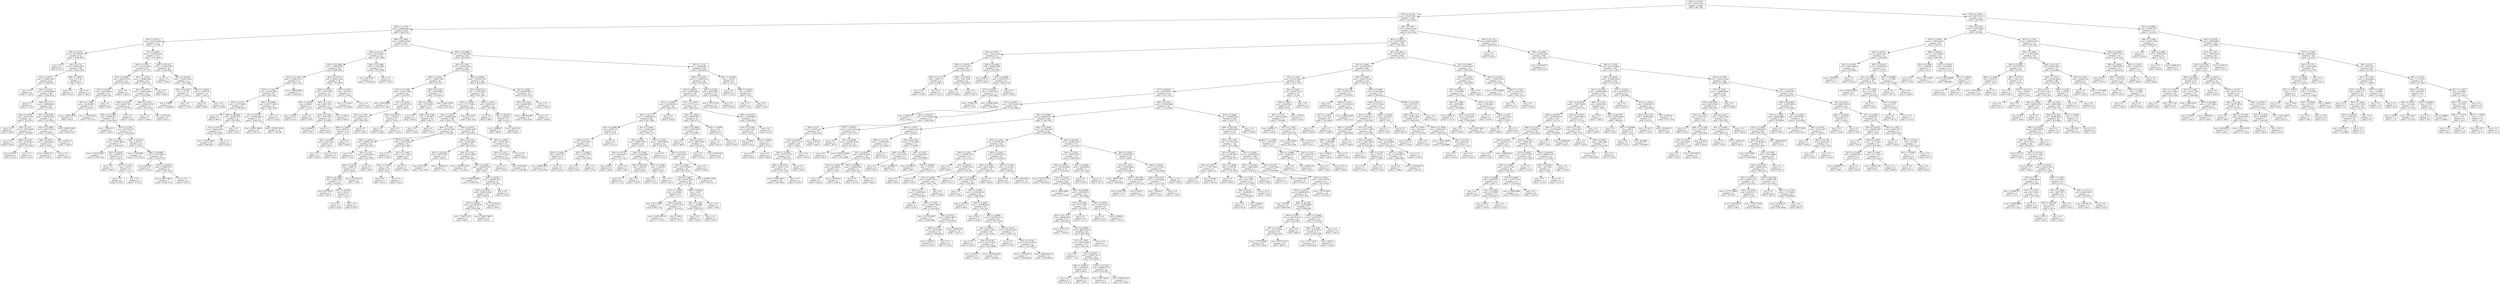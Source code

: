 digraph Tree {
node [shape=box] ;
0 [label="X[2] <= 4.2158\nmse = 333011.6712\nsamples = 2000\nvalue = 997.268"] ;
1 [label="X[3] <= 0.3194\nmse = 278157.3672\nsamples = 1667\nvalue = 1112.4415"] ;
0 -> 1 [labeldistance=2.5, labelangle=45, headlabel="True"] ;
2 [label="X[2] <= 2.1103\nmse = 228646.0652\nsamples = 636\nvalue = 889.2704"] ;
1 -> 2 ;
3 [label="X[2] <= 2.0513\nmse = 193161.6942\nsamples = 175\nvalue = 1177.88"] ;
2 -> 3 ;
4 [label="X[6] <= 2.3235\nmse = 187798.2383\nsamples = 62\nvalue = 1008.2903"] ;
3 -> 4 ;
5 [label="mse = 0.0\nsamples = 3\nvalue = 272.0"] ;
4 -> 5 ;
6 [label="X[0] <= 0.721\nmse = 168380.0621\nsamples = 59\nvalue = 1045.7288"] ;
4 -> 6 ;
7 [label="X[1] <= 0.8371\nmse = 163882.1097\nsamples = 54\nvalue = 1086.963"] ;
6 -> 7 ;
8 [label="mse = 0.0\nsamples = 6\nvalue = 1744.0"] ;
7 -> 8 ;
9 [label="X[0] <= 0.5011\nmse = 123659.8889\nsamples = 48\nvalue = 1004.8333"] ;
7 -> 9 ;
10 [label="mse = 0.0\nsamples = 2\nvalue = 1716.0"] ;
9 -> 10 ;
11 [label="X[4] <= 6.3172\nmse = 106090.862\nsamples = 46\nvalue = 973.913"] ;
9 -> 11 ;
12 [label="X[2] <= 2.0076\nmse = 6184.7025\nsamples = 22\nvalue = 791.5455"] ;
11 -> 12 ;
13 [label="mse = 0.0\nsamples = 7\nvalue = 838.0"] ;
12 -> 13 ;
14 [label="X[2] <= 2.017\nmse = 7593.8489\nsamples = 15\nvalue = 769.8667"] ;
12 -> 14 ;
15 [label="mse = 0.0\nsamples = 2\nvalue = 654.0"] ;
14 -> 15 ;
16 [label="X[6] <= 2.8571\nmse = 6378.9822\nsamples = 13\nvalue = 787.6923"] ;
14 -> 16 ;
17 [label="mse = 8427.0\nsamples = 8\nvalue = 815.0"] ;
16 -> 17 ;
18 [label="mse = 0.0\nsamples = 5\nvalue = 744.0"] ;
16 -> 18 ;
19 [label="X[5] <= 42.9709\nmse = 139239.1597\nsamples = 24\nvalue = 1141.0833"] ;
11 -> 19 ;
20 [label="X[4] <= 27.9966\nmse = 46797.7344\nsamples = 8\nvalue = 1538.625"] ;
19 -> 20 ;
21 [label="X[6] <= 2.8571\nmse = 15246.5833\nsamples = 6\nvalue = 1628.5"] ;
20 -> 21 ;
22 [label="mse = 39402.25\nsamples = 2\nvalue = 1563.5"] ;
21 -> 22 ;
23 [label="mse = 0.0\nsamples = 4\nvalue = 1661.0"] ;
21 -> 23 ;
24 [label="mse = 44521.0\nsamples = 2\nvalue = 1269.0"] ;
20 -> 24 ;
25 [label="mse = 66930.3398\nsamples = 16\nvalue = 942.3125"] ;
19 -> 25 ;
26 [label="X[6] <= 2.8913\nmse = 277.44\nsamples = 5\nvalue = 600.4"] ;
6 -> 26 ;
27 [label="mse = 0.0\nsamples = 3\nvalue = 614.0"] ;
26 -> 27 ;
28 [label="mse = 0.0\nsamples = 2\nvalue = 580.0"] ;
26 -> 28 ;
29 [label="X[1] <= 0.996\nmse = 171666.1366\nsamples = 113\nvalue = 1270.9292"] ;
3 -> 29 ;
30 [label="X[6] <= 2.5262\nmse = 141252.5623\nsamples = 87\nvalue = 1175.7356"] ;
29 -> 30 ;
31 [label="X[1] <= 0.8984\nmse = 62604.2314\nsamples = 22\nvalue = 914.6364"] ;
30 -> 31 ;
32 [label="X[1] <= 0.8547\nmse = 36225.9003\nsamples = 19\nvalue = 844.3158"] ;
31 -> 32 ;
33 [label="X[7] <= 1.3982\nmse = 32338.2653\nsamples = 14\nvalue = 910.8571"] ;
32 -> 33 ;
34 [label="mse = 25856.1818\nsamples = 11\nvalue = 962.0"] ;
33 -> 34 ;
35 [label="mse = 11350.2222\nsamples = 3\nvalue = 723.3333"] ;
33 -> 35 ;
36 [label="mse = 0.0\nsamples = 5\nvalue = 658.0"] ;
32 -> 36 ;
37 [label="mse = 0.0\nsamples = 3\nvalue = 1360.0"] ;
31 -> 37 ;
38 [label="X[7] <= 1.6784\nmse = 136988.4961\nsamples = 65\nvalue = 1264.1077"] ;
30 -> 38 ;
39 [label="X[1] <= 0.9789\nmse = 109830.2406\nsamples = 62\nvalue = 1303.5968"] ;
38 -> 39 ;
40 [label="X[6] <= 3.4241\nmse = 84205.7411\nsamples = 47\nvalue = 1376.7021"] ;
39 -> 40 ;
41 [label="X[5] <= 42.4288\nmse = 88092.451\nsamples = 39\nvalue = 1424.4359"] ;
40 -> 41 ;
42 [label="mse = 27060.25\nsamples = 2\nvalue = 1799.5"] ;
41 -> 42 ;
43 [label="X[3] <= 0.2367\nmse = 83376.5142\nsamples = 37\nvalue = 1404.1622"] ;
41 -> 43 ;
44 [label="X[4] <= 8.4243\nmse = 130031.6609\nsamples = 17\nvalue = 1498.4706"] ;
43 -> 44 ;
45 [label="mse = 216510.2041\nsamples = 7\nvalue = 1293.7143"] ;
44 -> 45 ;
46 [label="X[0] <= 0.5042\nmse = 19605.76\nsamples = 10\nvalue = 1641.8"] ;
44 -> 46 ;
47 [label="mse = 0.0\nsamples = 2\nvalue = 1363.0"] ;
46 -> 47 ;
48 [label="X[7] <= 1.1211\nmse = 216.75\nsamples = 8\nvalue = 1711.5"] ;
46 -> 48 ;
49 [label="mse = 0.0\nsamples = 6\nvalue = 1703.0"] ;
48 -> 49 ;
50 [label="mse = 0.0\nsamples = 2\nvalue = 1737.0"] ;
48 -> 50 ;
51 [label="X[4] <= 12.9741\nmse = 29733.7\nsamples = 20\nvalue = 1324.0"] ;
43 -> 51 ;
52 [label="mse = 7156.8056\nsamples = 6\nvalue = 1512.8333"] ;
51 -> 52 ;
53 [label="X[8] <= 29.0981\nmse = 17578.0663\nsamples = 14\nvalue = 1243.0714"] ;
51 -> 53 ;
54 [label="mse = 4462.24\nsamples = 5\nvalue = 1163.6"] ;
53 -> 54 ;
55 [label="X[5] <= 43.0874\nmse = 19406.6173\nsamples = 9\nvalue = 1287.2222"] ;
53 -> 55 ;
56 [label="mse = 24357.0612\nsamples = 7\nvalue = 1298.7143"] ;
55 -> 56 ;
57 [label="mse = 0.0\nsamples = 2\nvalue = 1247.0"] ;
55 -> 57 ;
58 [label="mse = 0.0\nsamples = 8\nvalue = 1144.0"] ;
40 -> 58 ;
59 [label="X[6] <= 2.7054\nmse = 120904.5156\nsamples = 15\nvalue = 1074.5333"] ;
39 -> 59 ;
60 [label="mse = 0.0\nsamples = 7\nvalue = 1366.0"] ;
59 -> 60 ;
61 [label="mse = 87320.25\nsamples = 8\nvalue = 819.5"] ;
59 -> 61 ;
62 [label="mse = 0.0\nsamples = 3\nvalue = 448.0"] ;
38 -> 62 ;
63 [label="X[8] <= 26.7352\nmse = 141649.5562\nsamples = 26\nvalue = 1589.4615"] ;
29 -> 63 ;
64 [label="mse = 0.0\nsamples = 9\nvalue = 1916.0"] ;
63 -> 64 ;
65 [label="X[5] <= 42.1927\nmse = 130305.5363\nsamples = 17\nvalue = 1416.5882"] ;
63 -> 65 ;
66 [label="X[5] <= 41.0427\nmse = 221.36\nsamples = 5\nvalue = 1740.8"] ;
65 -> 66 ;
67 [label="mse = 0.8889\nsamples = 3\nvalue = 1728.6667"] ;
66 -> 67 ;
68 [label="mse = 0.0\nsamples = 2\nvalue = 1759.0"] ;
66 -> 68 ;
69 [label="X[2] <= 2.0644\nmse = 122461.25\nsamples = 12\nvalue = 1281.5"] ;
65 -> 69 ;
70 [label="mse = 0.0\nsamples = 2\nvalue = 499.0"] ;
69 -> 70 ;
71 [label="mse = 0.0\nsamples = 10\nvalue = 1438.0"] ;
69 -> 71 ;
72 [label="X[6] <= 2.2604\nmse = 198493.3506\nsamples = 461\nvalue = 779.7115"] ;
2 -> 72 ;
73 [label="X[4] <= 41.216\nmse = 185312.6957\nsamples = 112\nvalue = 1057.0982"] ;
72 -> 73 ;
74 [label="X[5] <= 42.4288\nmse = 148620.262\nsamples = 98\nvalue = 969.4082"] ;
73 -> 74 ;
75 [label="X[4] <= 21.3553\nmse = 158921.8727\nsamples = 70\nvalue = 1051.1143"] ;
74 -> 75 ;
76 [label="X[7] <= 1.1518\nmse = 146556.608\nsamples = 62\nvalue = 994.1452"] ;
75 -> 76 ;
77 [label="X[3] <= 0.2212\nmse = 41733.4595\nsamples = 27\nvalue = 866.8519"] ;
76 -> 77 ;
78 [label="mse = 0.0\nsamples = 6\nvalue = 985.0"] ;
77 -> 78 ;
79 [label="X[8] <= 38.3904\nmse = 48529.5147\nsamples = 21\nvalue = 833.0952"] ;
77 -> 79 ;
80 [label="X[1] <= 0.8314\nmse = 59842.2422\nsamples = 17\nvalue = 837.5882"] ;
79 -> 80 ;
81 [label="mse = 72624.3469\nsamples = 14\nvalue = 840.2857"] ;
80 -> 81 ;
82 [label="mse = 0.0\nsamples = 3\nvalue = 825.0"] ;
80 -> 82 ;
83 [label="mse = 0.0\nsamples = 4\nvalue = 814.0"] ;
79 -> 83 ;
84 [label="X[8] <= 34.6083\nmse = 205277.4824\nsamples = 35\nvalue = 1092.3429"] ;
76 -> 84 ;
85 [label="X[1] <= 0.9705\nmse = 205685.9853\nsamples = 33\nvalue = 1066.1212"] ;
84 -> 85 ;
86 [label="mse = 97621.9844\nsamples = 8\nvalue = 940.375"] ;
85 -> 86 ;
87 [label="mse = 233587.4304\nsamples = 25\nvalue = 1106.36"] ;
85 -> 87 ;
88 [label="mse = 0.0\nsamples = 2\nvalue = 1525.0"] ;
84 -> 88 ;
89 [label="mse = 34668.4844\nsamples = 8\nvalue = 1492.625"] ;
75 -> 89 ;
90 [label="X[2] <= 2.6175\nmse = 64452.1939\nsamples = 28\nvalue = 765.1429"] ;
74 -> 90 ;
91 [label="X[0] <= 0.5356\nmse = 13427.0359\nsamples = 23\nvalue = 657.913"] ;
90 -> 91 ;
92 [label="X[1] <= 0.9769\nmse = 8000.0\nsamples = 6\nvalue = 523.0"] ;
91 -> 92 ;
93 [label="mse = 5184.0\nsamples = 2\nvalue = 411.0"] ;
92 -> 93 ;
94 [label="mse = 0.0\nsamples = 4\nvalue = 579.0"] ;
92 -> 94 ;
95 [label="X[6] <= 2.145\nmse = 6651.0727\nsamples = 17\nvalue = 705.5294"] ;
91 -> 95 ;
96 [label="X[4] <= 27.301\nmse = 3905.6327\nsamples = 14\nvalue = 679.2857"] ;
95 -> 96 ;
97 [label="mse = 6486.75\nsamples = 8\nvalue = 691.5"] ;
96 -> 97 ;
98 [label="mse = 0.0\nsamples = 6\nvalue = 663.0"] ;
96 -> 98 ;
99 [label="mse = 1250.0\nsamples = 3\nvalue = 828.0"] ;
95 -> 99 ;
100 [label="X[1] <= 0.919\nmse = 2973.44\nsamples = 5\nvalue = 1258.4"] ;
90 -> 100 ;
101 [label="mse = 174.2222\nsamples = 3\nvalue = 1214.6667"] ;
100 -> 101 ;
102 [label="mse = 0.0\nsamples = 2\nvalue = 1324.0"] ;
100 -> 102 ;
103 [label="X[4] <= 47.2089\nmse = 11545.2092\nsamples = 14\nvalue = 1670.9286"] ;
73 -> 103 ;
104 [label="mse = 565.4722\nsamples = 6\nvalue = 1548.1667"] ;
103 -> 104 ;
105 [label="mse = 0.0\nsamples = 8\nvalue = 1763.0"] ;
103 -> 105 ;
106 [label="X[5] <= 43.6966\nmse = 170106.5908\nsamples = 349\nvalue = 690.6934"] ;
72 -> 106 ;
107 [label="X[6] <= 2.7905\nmse = 185594.4332\nsamples = 205\nvalue = 783.2537"] ;
106 -> 107 ;
108 [label="X[0] <= 0.5458\nmse = 133892.1693\nsamples = 61\nvalue = 615.623"] ;
107 -> 108 ;
109 [label="X[5] <= 41.7809\nmse = 135223.3404\nsamples = 44\nvalue = 729.5227"] ;
108 -> 109 ;
110 [label="mse = 2910.6489\nsamples = 15\nvalue = 411.5333"] ;
109 -> 110 ;
111 [label="X[3] <= 0.2295\nmse = 124306.1379\nsamples = 29\nvalue = 894.0"] ;
109 -> 111 ;
112 [label="X[1] <= 1.1637\nmse = 99587.9722\nsamples = 24\nvalue = 803.1667"] ;
111 -> 112 ;
113 [label="X[6] <= 2.3666\nmse = 68537.4\nsamples = 20\nvalue = 711.0"] ;
112 -> 113 ;
114 [label="X[1] <= 1.0482\nmse = 3585.3333\nsamples = 9\nvalue = 425.0"] ;
113 -> 114 ;
115 [label="mse = 0.0\nsamples = 3\nvalue = 508.0"] ;
114 -> 115 ;
116 [label="mse = 211.25\nsamples = 6\nvalue = 383.5"] ;
114 -> 116 ;
117 [label="mse = 0.0\nsamples = 11\nvalue = 945.0"] ;
113 -> 117 ;
118 [label="mse = 0.0\nsamples = 4\nvalue = 1264.0"] ;
112 -> 118 ;
119 [label="X[5] <= 42.9378\nmse = 13254.0\nsamples = 5\nvalue = 1330.0"] ;
111 -> 119 ;
120 [label="mse = 0.0\nsamples = 2\nvalue = 1189.0"] ;
119 -> 120 ;
121 [label="mse = 0.0\nsamples = 3\nvalue = 1424.0"] ;
119 -> 121 ;
122 [label="X[0] <= 0.6154\nmse = 9962.4983\nsamples = 17\nvalue = 320.8235"] ;
108 -> 122 ;
123 [label="X[2] <= 2.3418\nmse = 1354.3929\nsamples = 14\nvalue = 362.5"] ;
122 -> 123 ;
124 [label="mse = 0.0\nsamples = 2\nvalue = 445.0"] ;
123 -> 124 ;
125 [label="X[4] <= 35.4706\nmse = 256.6875\nsamples = 12\nvalue = 348.75"] ;
123 -> 125 ;
126 [label="mse = 0.0\nsamples = 9\nvalue = 358.0"] ;
125 -> 126 ;
127 [label="mse = 0.0\nsamples = 3\nvalue = 321.0"] ;
125 -> 127 ;
128 [label="mse = 4201.5556\nsamples = 3\nvalue = 126.3333"] ;
122 -> 128 ;
129 [label="X[0] <= 0.6498\nmse = 190550.1387\nsamples = 144\nvalue = 854.2639"] ;
107 -> 129 ;
130 [label="X[4] <= 49.0144\nmse = 172740.0239\nsamples = 130\nvalue = 801.3385"] ;
129 -> 130 ;
131 [label="X[0] <= 0.5828\nmse = 173175.4932\nsamples = 111\nvalue = 845.4955"] ;
130 -> 131 ;
132 [label="X[2] <= 2.4072\nmse = 166260.8858\nsamples = 108\nvalue = 863.2778"] ;
131 -> 132 ;
133 [label="X[6] <= 3.7037\nmse = 89748.7956\nsamples = 30\nvalue = 708.2667"] ;
132 -> 133 ;
134 [label="X[6] <= 2.8913\nmse = 48484.1956\nsamples = 15\nvalue = 485.2667"] ;
133 -> 134 ;
135 [label="mse = 0.0\nsamples = 2\nvalue = 791.0"] ;
134 -> 135 ;
136 [label="X[2] <= 2.367\nmse = 39350.4852\nsamples = 13\nvalue = 438.2308"] ;
134 -> 136 ;
137 [label="X[6] <= 3.6132\nmse = 38627.4\nsamples = 10\nvalue = 492.0"] ;
136 -> 137 ;
138 [label="X[5] <= 42.4288\nmse = 3843.2344\nsamples = 8\nvalue = 432.625"] ;
137 -> 138 ;
139 [label="mse = 697.6875\nsamples = 4\nvalue = 489.75"] ;
138 -> 139 ;
140 [label="X[1] <= 0.9208\nmse = 462.25\nsamples = 4\nvalue = 375.5"] ;
138 -> 140 ;
141 [label="mse = 0.0\nsamples = 2\nvalue = 354.0"] ;
140 -> 141 ;
142 [label="mse = 0.0\nsamples = 2\nvalue = 397.0"] ;
140 -> 142 ;
143 [label="mse = 107256.25\nsamples = 2\nvalue = 729.5"] ;
137 -> 143 ;
144 [label="mse = 0.0\nsamples = 3\nvalue = 259.0"] ;
136 -> 144 ;
145 [label="X[7] <= 1.2205\nmse = 31555.3956\nsamples = 15\nvalue = 931.2667"] ;
133 -> 145 ;
146 [label="mse = 0.0\nsamples = 2\nvalue = 556.0"] ;
145 -> 146 ;
147 [label="X[1] <= 1.2005\nmse = 11411.5385\nsamples = 13\nvalue = 989.0"] ;
145 -> 147 ;
148 [label="X[2] <= 2.2442\nmse = 5.25\nsamples = 10\nvalue = 930.5"] ;
147 -> 148 ;
149 [label="mse = 0.0\nsamples = 3\nvalue = 927.0"] ;
148 -> 149 ;
150 [label="mse = 0.0\nsamples = 7\nvalue = 932.0"] ;
148 -> 150 ;
151 [label="mse = 0.0\nsamples = 3\nvalue = 1184.0"] ;
147 -> 151 ;
152 [label="X[0] <= 0.5457\nmse = 182892.3997\nsamples = 78\nvalue = 922.8974"] ;
132 -> 152 ;
153 [label="X[8] <= 25.1014\nmse = 191433.0497\nsamples = 59\nvalue = 833.0339"] ;
152 -> 153 ;
154 [label="X[5] <= 42.9378\nmse = 78279.1875\nsamples = 12\nvalue = 549.25"] ;
153 -> 154 ;
155 [label="mse = 9531.551\nsamples = 7\nvalue = 434.1429"] ;
154 -> 155 ;
156 [label="mse = 130007.04\nsamples = 5\nvalue = 710.4"] ;
154 -> 156 ;
157 [label="X[4] <= 11.163\nmse = 194511.9095\nsamples = 47\nvalue = 905.4894"] ;
153 -> 157 ;
158 [label="mse = 154953.5225\nsamples = 17\nvalue = 753.3529"] ;
157 -> 158 ;
159 [label="X[3] <= 0.2295\nmse = 196380.2767\nsamples = 30\nvalue = 991.7"] ;
157 -> 159 ;
160 [label="mse = 238970.8889\nsamples = 3\nvalue = 1259.3333"] ;
159 -> 160 ;
161 [label="X[2] <= 2.9056\nmse = 182805.0727\nsamples = 27\nvalue = 961.963"] ;
159 -> 161 ;
162 [label="X[5] <= 43.0182\nmse = 190010.2496\nsamples = 25\nvalue = 938.52"] ;
161 -> 162 ;
163 [label="X[3] <= 0.2439\nmse = 215108.6259\nsamples = 21\nvalue = 916.4286"] ;
162 -> 163 ;
164 [label="mse = 72681.3333\nsamples = 9\nvalue = 865.0"] ;
163 -> 164 ;
165 [label="mse = 318457.6667\nsamples = 12\nvalue = 955.0"] ;
163 -> 165 ;
166 [label="mse = 42230.25\nsamples = 4\nvalue = 1054.5"] ;
162 -> 166 ;
167 [label="mse = 0.0\nsamples = 2\nvalue = 1255.0"] ;
161 -> 167 ;
168 [label="X[6] <= 3.8292\nmse = 53426.1551\nsamples = 19\nvalue = 1201.9474"] ;
152 -> 168 ;
169 [label="X[6] <= 3.3115\nmse = 15132.6378\nsamples = 14\nvalue = 1079.0714"] ;
168 -> 169 ;
170 [label="mse = 0.0\nsamples = 2\nvalue = 785.0"] ;
169 -> 170 ;
171 [label="mse = 839.5764\nsamples = 12\nvalue = 1128.0833"] ;
169 -> 171 ;
172 [label="mse = 0.0\nsamples = 5\nvalue = 1546.0"] ;
168 -> 172 ;
173 [label="mse = 910.2222\nsamples = 3\nvalue = 205.3333"] ;
131 -> 173 ;
174 [label="X[6] <= 3.9317\nmse = 92256.2327\nsamples = 19\nvalue = 543.3684"] ;
130 -> 174 ;
175 [label="mse = 0.0\nsamples = 4\nvalue = 286.0"] ;
174 -> 175 ;
176 [label="X[4] <= 49.1874\nmse = 94484.0\nsamples = 15\nvalue = 612.0"] ;
174 -> 176 ;
177 [label="mse = 28800.0\nsamples = 9\nvalue = 580.0"] ;
176 -> 177 ;
178 [label="mse = 189170.0\nsamples = 6\nvalue = 660.0"] ;
176 -> 178 ;
179 [label="X[2] <= 2.4991\nmse = 88396.0612\nsamples = 14\nvalue = 1345.7143"] ;
129 -> 179 ;
180 [label="X[3] <= 0.3062\nmse = 92960.3636\nsamples = 11\nvalue = 1281.0"] ;
179 -> 180 ;
181 [label="mse = 109168.2469\nsamples = 9\nvalue = 1252.5556"] ;
180 -> 181 ;
182 [label="mse = 0.0\nsamples = 2\nvalue = 1409.0"] ;
180 -> 182 ;
183 [label="mse = 0.0\nsamples = 3\nvalue = 1583.0"] ;
179 -> 183 ;
184 [label="X[1] <= 1.179\nmse = 118498.0011\nsamples = 144\nvalue = 558.9236"] ;
106 -> 184 ;
185 [label="X[8] <= 35.5227\nmse = 115260.6102\nsamples = 135\nvalue = 585.1852"] ;
184 -> 185 ;
186 [label="X[5] <= 46.474\nmse = 118492.9994\nsamples = 120\nvalue = 618.475"] ;
185 -> 186 ;
187 [label="X[7] <= 3.3894\nmse = 130240.2914\nsamples = 90\nvalue = 664.5556"] ;
186 -> 187 ;
188 [label="X[4] <= 15.272\nmse = 119864.8156\nsamples = 88\nvalue = 647.3409"] ;
187 -> 188 ;
189 [label="X[3] <= 0.2968\nmse = 93451.76\nsamples = 25\nvalue = 527.8"] ;
188 -> 189 ;
190 [label="X[3] <= 0.233\nmse = 52143.3837\nsamples = 23\nvalue = 464.913"] ;
189 -> 190 ;
191 [label="X[6] <= 3.4925\nmse = 60013.25\nsamples = 14\nvalue = 547.5"] ;
190 -> 191 ;
192 [label="mse = 48087.686\nsamples = 11\nvalue = 625.3636"] ;
191 -> 192 ;
193 [label="mse = 0.0\nsamples = 3\nvalue = 262.0"] ;
191 -> 193 ;
194 [label="X[1] <= 1.0866\nmse = 12787.358\nsamples = 9\nvalue = 336.4444"] ;
190 -> 194 ;
195 [label="mse = 0.0\nsamples = 2\nvalue = 548.0"] ;
194 -> 195 ;
196 [label="mse = 0.0\nsamples = 7\nvalue = 276.0"] ;
194 -> 196 ;
197 [label="mse = 0.0\nsamples = 2\nvalue = 1251.0"] ;
189 -> 197 ;
198 [label="X[1] <= 0.9026\nmse = 122425.284\nsamples = 63\nvalue = 694.7778"] ;
188 -> 198 ;
199 [label="X[0] <= 0.624\nmse = 109887.3875\nsamples = 20\nvalue = 578.25"] ;
198 -> 199 ;
200 [label="X[0] <= 0.5779\nmse = 10829.6327\nsamples = 7\nvalue = 337.7143"] ;
199 -> 200 ;
201 [label="mse = 588.0\nsamples = 4\nvalue = 249.0"] ;
200 -> 201 ;
202 [label="mse = 0.0\nsamples = 3\nvalue = 456.0"] ;
200 -> 202 ;
203 [label="X[0] <= 0.7836\nmse = 115296.9467\nsamples = 13\nvalue = 707.7692"] ;
199 -> 203 ;
204 [label="X[8] <= 26.7643\nmse = 95052.0\nsamples = 8\nvalue = 895.0"] ;
203 -> 204 ;
205 [label="mse = 0.0\nsamples = 6\nvalue = 717.0"] ;
204 -> 205 ;
206 [label="mse = 0.0\nsamples = 2\nvalue = 1429.0"] ;
204 -> 206 ;
207 [label="X[7] <= 1.6382\nmse = 1858.56\nsamples = 5\nvalue = 408.2"] ;
203 -> 207 ;
208 [label="mse = 0.0\nsamples = 3\nvalue = 373.0"] ;
207 -> 208 ;
209 [label="mse = 0.0\nsamples = 2\nvalue = 461.0"] ;
207 -> 209 ;
210 [label="X[1] <= 0.9245\nmse = 119003.6506\nsamples = 43\nvalue = 748.9767"] ;
198 -> 210 ;
211 [label="mse = 0.0\nsamples = 5\nvalue = 1011.0"] ;
210 -> 211 ;
212 [label="X[4] <= 47.9752\nmse = 124439.6711\nsamples = 38\nvalue = 714.5"] ;
210 -> 212 ;
213 [label="X[3] <= 0.3087\nmse = 125735.6566\nsamples = 36\nvalue = 697.3056"] ;
212 -> 213 ;
214 [label="X[6] <= 3.0093\nmse = 93574.9184\nsamples = 28\nvalue = 725.2857"] ;
213 -> 214 ;
215 [label="X[7] <= 1.2099\nmse = 129120.4\nsamples = 20\nvalue = 747.0"] ;
214 -> 215 ;
216 [label="mse = 6113.6327\nsamples = 7\nvalue = 682.7143"] ;
215 -> 216 ;
217 [label="X[3] <= 0.2232\nmse = 191931.3136\nsamples = 13\nvalue = 781.6154"] ;
215 -> 217 ;
218 [label="mse = 224792.6116\nsamples = 11\nvalue = 771.5455"] ;
217 -> 218 ;
219 [label="mse = 7569.0\nsamples = 2\nvalue = 837.0"] ;
217 -> 219 ;
220 [label="X[0] <= 0.5286\nmse = 585.5\nsamples = 8\nvalue = 671.0"] ;
214 -> 220 ;
221 [label="X[1] <= 1.1681\nmse = 138.8889\nsamples = 6\nvalue = 658.3333"] ;
220 -> 221 ;
222 [label="mse = 0.0\nsamples = 4\nvalue = 650.0"] ;
221 -> 222 ;
223 [label="mse = 0.0\nsamples = 2\nvalue = 675.0"] ;
221 -> 223 ;
224 [label="mse = 0.0\nsamples = 2\nvalue = 709.0"] ;
220 -> 224 ;
225 [label="mse = 225967.7344\nsamples = 8\nvalue = 599.375"] ;
213 -> 225 ;
226 [label="mse = 0.0\nsamples = 2\nvalue = 1024.0"] ;
212 -> 226 ;
227 [label="mse = 0.0\nsamples = 2\nvalue = 1422.0"] ;
187 -> 227 ;
228 [label="X[7] <= 1.3836\nmse = 57770.1122\nsamples = 30\nvalue = 480.2333"] ;
186 -> 228 ;
229 [label="X[2] <= 2.3829\nmse = 49659.4072\nsamples = 19\nvalue = 591.4737"] ;
228 -> 229 ;
230 [label="X[4] <= 41.8684\nmse = 24760.5156\nsamples = 15\nvalue = 501.8667"] ;
229 -> 230 ;
231 [label="mse = 0.0\nsamples = 8\nvalue = 466.0"] ;
230 -> 231 ;
232 [label="X[1] <= 0.9711\nmse = 49907.8367\nsamples = 7\nvalue = 542.8571"] ;
230 -> 232 ;
233 [label="mse = 0.0\nsamples = 2\nvalue = 451.0"] ;
232 -> 233 ;
234 [label="mse = 65145.84\nsamples = 5\nvalue = 579.6"] ;
232 -> 234 ;
235 [label="X[3] <= 0.2968\nmse = 6.25\nsamples = 4\nvalue = 927.5"] ;
229 -> 235 ;
236 [label="mse = 0.0\nsamples = 2\nvalue = 925.0"] ;
235 -> 236 ;
237 [label="mse = 0.0\nsamples = 2\nvalue = 930.0"] ;
235 -> 237 ;
238 [label="X[5] <= 49.0477\nmse = 13486.8099\nsamples = 11\nvalue = 288.0909"] ;
228 -> 238 ;
239 [label="X[3] <= 0.2769\nmse = 4521.9375\nsamples = 8\nvalue = 226.25"] ;
238 -> 239 ;
240 [label="mse = 1406.0\nsamples = 3\nvalue = 145.0"] ;
239 -> 240 ;
241 [label="X[2] <= 2.8654\nmse = 54.0\nsamples = 5\nvalue = 275.0"] ;
239 -> 241 ;
242 [label="mse = 0.0\nsamples = 3\nvalue = 269.0"] ;
241 -> 242 ;
243 [label="mse = 0.0\nsamples = 2\nvalue = 284.0"] ;
241 -> 243 ;
244 [label="mse = 0.0\nsamples = 3\nvalue = 453.0"] ;
238 -> 244 ;
245 [label="X[3] <= 0.2644\nmse = 9610.2489\nsamples = 15\nvalue = 318.8667"] ;
185 -> 245 ;
246 [label="mse = 9741.0178\nsamples = 13\nvalue = 305.4615"] ;
245 -> 246 ;
247 [label="mse = 0.0\nsamples = 2\nvalue = 406.0"] ;
245 -> 247 ;
248 [label="X[5] <= 45.0339\nmse = 1538.0\nsamples = 9\nvalue = 165.0"] ;
184 -> 248 ;
249 [label="mse = 0.0\nsamples = 3\nvalue = 214.0"] ;
248 -> 249 ;
250 [label="X[6] <= 3.0093\nmse = 506.25\nsamples = 6\nvalue = 140.5"] ;
248 -> 250 ;
251 [label="mse = 0.0\nsamples = 3\nvalue = 163.0"] ;
250 -> 251 ;
252 [label="mse = 0.0\nsamples = 3\nvalue = 118.0"] ;
250 -> 252 ;
253 [label="X[0] <= 0.5877\nmse = 259023.2196\nsamples = 1031\nvalue = 1250.1106"] ;
1 -> 253 ;
254 [label="X[7] <= 0.4913\nmse = 234575.8195\nsamples = 760\nvalue = 1336.2974"] ;
253 -> 254 ;
255 [label="X[0] <= 0.5575\nmse = 75236.1602\nsamples = 61\nvalue = 1702.3443"] ;
254 -> 255 ;
256 [label="X[4] <= 12.9703\nmse = 15152.8322\nsamples = 30\nvalue = 1859.3667"] ;
255 -> 256 ;
257 [label="X[4] <= 8.1172\nmse = 4680.75\nsamples = 8\nvalue = 1669.5"] ;
256 -> 257 ;
258 [label="mse = 0.0\nsamples = 6\nvalue = 1709.0"] ;
257 -> 258 ;
259 [label="mse = 0.0\nsamples = 2\nvalue = 1551.0"] ;
257 -> 259 ;
260 [label="X[8] <= 27.4318\nmse = 1085.1508\nsamples = 22\nvalue = 1928.4091"] ;
256 -> 260 ;
261 [label="mse = 0.0\nsamples = 9\nvalue = 1968.0"] ;
260 -> 261 ;
262 [label="mse = 0.0\nsamples = 13\nvalue = 1901.0"] ;
260 -> 262 ;
263 [label="X[8] <= 20.4644\nmse = 86429.6566\nsamples = 31\nvalue = 1550.3871"] ;
255 -> 263 ;
264 [label="mse = 6285.0\nsamples = 12\nvalue = 1807.0"] ;
263 -> 264 ;
265 [label="X[7] <= 0.4498\nmse = 69190.6371\nsamples = 19\nvalue = 1388.3158"] ;
263 -> 265 ;
266 [label="X[7] <= 0.2243\nmse = 77198.7128\nsamples = 17\nvalue = 1384.5882"] ;
265 -> 266 ;
267 [label="mse = 105851.25\nsamples = 6\nvalue = 1374.5"] ;
266 -> 267 ;
268 [label="mse = 61484.2645\nsamples = 11\nvalue = 1390.0909"] ;
266 -> 268 ;
269 [label="mse = 0.0\nsamples = 2\nvalue = 1420.0"] ;
265 -> 269 ;
270 [label="X[7] <= 2.0823\nmse = 235767.5733\nsamples = 699\nvalue = 1304.3534"] ;
254 -> 270 ;
271 [label="X[3] <= 0.4085\nmse = 233238.5479\nsamples = 646\nvalue = 1272.5743"] ;
270 -> 271 ;
272 [label="X[1] <= 1.009\nmse = 243107.8813\nsamples = 536\nvalue = 1227.3526"] ;
271 -> 272 ;
273 [label="X[7] <= 0.9891\nmse = 235955.5113\nsamples = 511\nvalue = 1251.1057"] ;
272 -> 273 ;
274 [label="X[7] <= 0.6007\nmse = 318782.6091\nsamples = 64\nvalue = 1445.9844"] ;
273 -> 274 ;
275 [label="mse = 538722.0\nsamples = 3\nvalue = 644.0"] ;
274 -> 275 ;
276 [label="X[4] <= 30.8271\nmse = 274778.5069\nsamples = 61\nvalue = 1485.4262"] ;
274 -> 276 ;
277 [label="X[3] <= 0.33\nmse = 134051.812\nsamples = 39\nvalue = 1622.3333"] ;
276 -> 277 ;
278 [label="X[2] <= 2.6164\nmse = 156917.5172\nsamples = 29\nvalue = 1546.0"] ;
277 -> 278 ;
279 [label="X[8] <= 25.8821\nmse = 167701.3316\nsamples = 24\nvalue = 1484.5417"] ;
278 -> 279 ;
280 [label="X[5] <= 43.0732\nmse = 30816.1178\nsamples = 22\nvalue = 1597.1364"] ;
279 -> 280 ;
281 [label="mse = 10904.5097\nsamples = 19\nvalue = 1655.2632"] ;
280 -> 281 ;
282 [label="mse = 0.0\nsamples = 3\nvalue = 1229.0"] ;
280 -> 282 ;
283 [label="mse = 0.0\nsamples = 2\nvalue = 246.0"] ;
279 -> 283 ;
284 [label="mse = 0.0\nsamples = 5\nvalue = 1841.0"] ;
278 -> 284 ;
285 [label="mse = 1840.41\nsamples = 10\nvalue = 1843.7"] ;
277 -> 285 ;
286 [label="X[1] <= 0.8472\nmse = 432118.562\nsamples = 22\nvalue = 1242.7273"] ;
276 -> 286 ;
287 [label="mse = 0.0\nsamples = 6\nvalue = 765.0"] ;
286 -> 287 ;
288 [label="X[1] <= 0.8495\nmse = 476485.3594\nsamples = 16\nvalue = 1421.875"] ;
286 -> 288 ;
289 [label="mse = 0.0\nsamples = 2\nvalue = 1467.0"] ;
288 -> 289 ;
290 [label="mse = 544222.2449\nsamples = 14\nvalue = 1415.4286"] ;
288 -> 290 ;
291 [label="X[0] <= 0.5101\nmse = 217880.5469\nsamples = 447\nvalue = 1223.2036"] ;
273 -> 291 ;
292 [label="X[1] <= 0.8389\nmse = 226060.7557\nsamples = 299\nvalue = 1308.7993"] ;
291 -> 292 ;
293 [label="X[6] <= 2.8571\nmse = 163425.9182\nsamples = 37\nvalue = 959.027"] ;
292 -> 293 ;
294 [label="X[8] <= 31.5153\nmse = 175902.0661\nsamples = 22\nvalue = 1114.4545"] ;
293 -> 294 ;
295 [label="X[1] <= 0.8335\nmse = 180576.4543\nsamples = 19\nvalue = 1170.5789"] ;
294 -> 295 ;
296 [label="X[7] <= 1.3982\nmse = 261364.81\nsamples = 10\nvalue = 1338.3"] ;
295 -> 296 ;
297 [label="mse = 0.0\nsamples = 3\nvalue = 1220.0"] ;
296 -> 297 ;
298 [label="mse = 364810.0\nsamples = 7\nvalue = 1389.0"] ;
296 -> 298 ;
299 [label="X[8] <= 28.8687\nmse = 24826.8395\nsamples = 9\nvalue = 984.2222"] ;
295 -> 299 ;
300 [label="mse = 0.0\nsamples = 2\nvalue = 1279.0"] ;
299 -> 300 ;
301 [label="mse = 0.0\nsamples = 7\nvalue = 900.0"] ;
299 -> 301 ;
302 [label="mse = 0.0\nsamples = 3\nvalue = 759.0"] ;
294 -> 302 ;
303 [label="X[5] <= 43.1534\nmse = 57730.3289\nsamples = 15\nvalue = 731.0667"] ;
293 -> 303 ;
304 [label="X[0] <= 0.5027\nmse = 74155.2222\nsamples = 6\nvalue = 875.3333"] ;
303 -> 304 ;
305 [label="mse = 0.0\nsamples = 2\nvalue = 963.0"] ;
304 -> 305 ;
306 [label="mse = 105468.75\nsamples = 4\nvalue = 831.5"] ;
304 -> 306 ;
307 [label="X[4] <= 3.1017\nmse = 23654.9877\nsamples = 9\nvalue = 634.8889"] ;
303 -> 307 ;
308 [label="mse = 26082.25\nsamples = 2\nvalue = 884.5"] ;
307 -> 308 ;
309 [label="X[8] <= 29.0981\nmse = 73.6735\nsamples = 7\nvalue = 563.5714"] ;
307 -> 309 ;
310 [label="mse = 0.0\nsamples = 5\nvalue = 569.0"] ;
309 -> 310 ;
311 [label="mse = 0.0\nsamples = 2\nvalue = 550.0"] ;
309 -> 311 ;
312 [label="X[4] <= 10.2859\nmse = 215189.1186\nsamples = 262\nvalue = 1358.1947"] ;
292 -> 312 ;
313 [label="X[3] <= 0.3562\nmse = 207048.1905\nsamples = 145\nvalue = 1465.5655"] ;
312 -> 313 ;
314 [label="X[0] <= 0.5018\nmse = 138390.3788\nsamples = 53\nvalue = 1273.1321"] ;
313 -> 314 ;
315 [label="mse = 0.0\nsamples = 2\nvalue = 560.0"] ;
314 -> 315 ;
316 [label="X[1] <= 0.9459\nmse = 123091.9316\nsamples = 51\nvalue = 1301.098"] ;
314 -> 316 ;
317 [label="X[1] <= 0.8701\nmse = 124407.5725\nsamples = 48\nvalue = 1281.7292"] ;
316 -> 317 ;
318 [label="X[3] <= 0.33\nmse = 132999.6441\nsamples = 43\nvalue = 1306.4651"] ;
317 -> 318 ;
319 [label="mse = 0.0\nsamples = 9\nvalue = 1201.0"] ;
318 -> 319 ;
320 [label="X[6] <= 2.7483\nmse = 164481.7656\nsamples = 34\nvalue = 1334.3824"] ;
318 -> 320 ;
321 [label="mse = 321116.9587\nsamples = 11\nvalue = 1246.3636"] ;
320 -> 321 ;
322 [label="X[4] <= 5.8131\nmse = 84091.9887\nsamples = 23\nvalue = 1376.4783"] ;
320 -> 322 ;
323 [label="X[6] <= 2.916\nmse = 18575.9053\nsamples = 13\nvalue = 1406.6923"] ;
322 -> 323 ;
324 [label="mse = 24367.0\nsamples = 8\nvalue = 1454.0"] ;
323 -> 324 ;
325 [label="mse = 0.0\nsamples = 5\nvalue = 1331.0"] ;
323 -> 325 ;
326 [label="mse = 166533.36\nsamples = 10\nvalue = 1337.2"] ;
322 -> 326 ;
327 [label="mse = 0.0\nsamples = 5\nvalue = 1069.0"] ;
317 -> 327 ;
328 [label="mse = 0.0\nsamples = 3\nvalue = 1611.0"] ;
316 -> 328 ;
329 [label="X[2] <= 2.2634\nmse = 212978.6138\nsamples = 92\nvalue = 1576.4239"] ;
313 -> 329 ;
330 [label="X[4] <= 6.7094\nmse = 241679.6937\nsamples = 72\nvalue = 1496.9722"] ;
329 -> 330 ;
331 [label="X[8] <= 27.5484\nmse = 223278.0784\nsamples = 70\nvalue = 1523.4857"] ;
330 -> 331 ;
332 [label="mse = 0.0\nsamples = 7\nvalue = 1893.0"] ;
331 -> 332 ;
333 [label="X[4] <= 4.5365\nmse = 231229.8639\nsamples = 63\nvalue = 1482.4286"] ;
331 -> 333 ;
334 [label="mse = 52272.0\nsamples = 4\nvalue = 894.0"] ;
333 -> 334 ;
335 [label="X[6] <= 2.4296\nmse = 218296.659\nsamples = 59\nvalue = 1522.322"] ;
333 -> 335 ;
336 [label="mse = 450.0\nsamples = 3\nvalue = 1910.0"] ;
335 -> 336 ;
337 [label="X[2] <= 2.0888\nmse = 221484.2114\nsamples = 56\nvalue = 1501.5536"] ;
335 -> 337 ;
338 [label="X[1] <= 0.8441\nmse = 218621.1653\nsamples = 29\nvalue = 1410.7241"] ;
337 -> 338 ;
339 [label="mse = 0.0\nsamples = 2\nvalue = 1044.0"] ;
338 -> 339 ;
340 [label="X[5] <= 42.567\nmse = 224115.4321\nsamples = 27\nvalue = 1437.8889"] ;
338 -> 340 ;
341 [label="mse = 13225.0\nsamples = 2\nvalue = 1153.0"] ;
340 -> 341 ;
342 [label="mse = 233974.2976\nsamples = 25\nvalue = 1460.68"] ;
340 -> 342 ;
343 [label="X[4] <= 5.8131\nmse = 206180.7654\nsamples = 27\nvalue = 1599.1111"] ;
337 -> 343 ;
344 [label="mse = 0.0\nsamples = 9\nvalue = 1750.0"] ;
343 -> 344 ;
345 [label="X[3] <= 0.3746\nmse = 292195.5556\nsamples = 18\nvalue = 1523.6667"] ;
343 -> 345 ;
346 [label="mse = 13755.6735\nsamples = 7\nvalue = 1616.4286"] ;
345 -> 346 ;
347 [label="mse = 460424.2314\nsamples = 11\nvalue = 1464.6364"] ;
345 -> 347 ;
348 [label="mse = 0.0\nsamples = 2\nvalue = 569.0"] ;
330 -> 348 ;
349 [label="X[2] <= 3.7166\nmse = 5118.5475\nsamples = 20\nvalue = 1862.45"] ;
329 -> 349 ;
350 [label="mse = 63.0\nsamples = 8\nvalue = 1784.0"] ;
349 -> 350 ;
351 [label="mse = 1650.6875\nsamples = 12\nvalue = 1914.75"] ;
349 -> 351 ;
352 [label="X[4] <= 24.9554\nmse = 193284.1631\nsamples = 117\nvalue = 1225.1282"] ;
312 -> 352 ;
353 [label="X[2] <= 3.1813\nmse = 166077.9721\nsamples = 79\nvalue = 1064.0506"] ;
352 -> 353 ;
354 [label="X[0] <= 0.5021\nmse = 150149.6944\nsamples = 72\nvalue = 1116.8333"] ;
353 -> 354 ;
355 [label="mse = 22333.4722\nsamples = 6\nvalue = 1644.8333"] ;
354 -> 355 ;
356 [label="X[2] <= 2.0324\nmse = 134121.351\nsamples = 66\nvalue = 1068.8333"] ;
354 -> 356 ;
357 [label="mse = 76420.4082\nsamples = 7\nvalue = 1557.1429"] ;
356 -> 357 ;
358 [label="X[5] <= 44.5602\nmse = 109320.532\nsamples = 59\nvalue = 1010.8983"] ;
356 -> 358 ;
359 [label="X[0] <= 0.5049\nmse = 87131.3977\nsamples = 53\nvalue = 955.8679"] ;
358 -> 359 ;
360 [label="X[5] <= 41.7315\nmse = 84628.386\nsamples = 51\nvalue = 940.9216"] ;
359 -> 360 ;
361 [label="mse = 27627.551\nsamples = 7\nvalue = 778.8571"] ;
360 -> 361 ;
362 [label="X[1] <= 0.8495\nmse = 88853.4354\nsamples = 44\nvalue = 966.7045"] ;
360 -> 362 ;
363 [label="X[7] <= 1.5635\nmse = 92015.8262\nsamples = 37\nvalue = 920.1081"] ;
362 -> 363 ;
364 [label="mse = 0.0\nsamples = 5\nvalue = 777.0"] ;
363 -> 364 ;
365 [label="X[1] <= 0.8472\nmse = 102693.3115\nsamples = 32\nvalue = 942.4688"] ;
363 -> 365 ;
366 [label="X[8] <= 29.2823\nmse = 33509.25\nsamples = 18\nvalue = 960.5"] ;
365 -> 366 ;
367 [label="mse = 0.0\nsamples = 9\nvalue = 974.0"] ;
366 -> 367 ;
368 [label="mse = 66654.0\nsamples = 9\nvalue = 947.0"] ;
366 -> 368 ;
369 [label="X[5] <= 43.1534\nmse = 190688.7755\nsamples = 14\nvalue = 919.2857"] ;
365 -> 369 ;
370 [label="mse = 357778.24\nsamples = 5\nvalue = 933.4"] ;
369 -> 370 ;
371 [label="mse = 97689.1358\nsamples = 9\nvalue = 911.4444"] ;
369 -> 371 ;
372 [label="mse = 0.0\nsamples = 7\nvalue = 1213.0"] ;
362 -> 372 ;
373 [label="mse = 0.0\nsamples = 2\nvalue = 1337.0"] ;
359 -> 373 ;
374 [label="X[6] <= 2.8833\nmse = 42279.3333\nsamples = 6\nvalue = 1497.0"] ;
358 -> 374 ;
375 [label="mse = 0.0\nsamples = 4\nvalue = 1570.0"] ;
374 -> 375 ;
376 [label="mse = 94864.0\nsamples = 2\nvalue = 1351.0"] ;
374 -> 376 ;
377 [label="X[1] <= 0.8454\nmse = 6506.6939\nsamples = 7\nvalue = 521.1429"] ;
353 -> 377 ;
378 [label="mse = 0.0\nsamples = 3\nvalue = 428.0"] ;
377 -> 378 ;
379 [label="mse = 0.0\nsamples = 4\nvalue = 591.0"] ;
377 -> 379 ;
380 [label="X[6] <= 2.9383\nmse = 83764.9474\nsamples = 38\nvalue = 1560.0"] ;
352 -> 380 ;
381 [label="X[7] <= 1.5931\nmse = 47639.4982\nsamples = 29\nvalue = 1676.8621"] ;
380 -> 381 ;
382 [label="mse = 56461.7431\nsamples = 12\nvalue = 1582.5833"] ;
381 -> 382 ;
383 [label="X[5] <= 45.3784\nmse = 30708.9481\nsamples = 17\nvalue = 1743.4118"] ;
381 -> 383 ;
384 [label="mse = 45357.05\nsamples = 10\nvalue = 1711.5"] ;
383 -> 384 ;
385 [label="mse = 6250.0\nsamples = 7\nvalue = 1789.0"] ;
383 -> 385 ;
386 [label="X[6] <= 3.8922\nmse = 14370.0247\nsamples = 9\nvalue = 1183.4444"] ;
380 -> 386 ;
387 [label="X[8] <= 33.2479\nmse = 11010.4898\nsamples = 7\nvalue = 1142.7143"] ;
386 -> 387 ;
388 [label="mse = 38416.0\nsamples = 2\nvalue = 1152.0"] ;
387 -> 388 ;
389 [label="mse = 0.0\nsamples = 5\nvalue = 1139.0"] ;
387 -> 389 ;
390 [label="mse = 0.0\nsamples = 2\nvalue = 1326.0"] ;
386 -> 390 ;
391 [label="X[1] <= 0.9868\nmse = 156648.9435\nsamples = 148\nvalue = 1050.277"] ;
291 -> 391 ;
392 [label="X[8] <= 29.8702\nmse = 142680.9434\nsamples = 145\nvalue = 1031.6"] ;
391 -> 392 ;
393 [label="X[8] <= 23.1502\nmse = 127703.3165\nsamples = 135\nvalue = 1071.4889"] ;
392 -> 393 ;
394 [label="X[1] <= 0.8472\nmse = 91338.7867\nsamples = 31\nvalue = 1268.7097"] ;
393 -> 394 ;
395 [label="X[3] <= 0.3383\nmse = 117387.1094\nsamples = 8\nvalue = 1609.125"] ;
394 -> 395 ;
396 [label="mse = 0.0\nsamples = 3\nvalue = 1167.0"] ;
395 -> 396 ;
397 [label="mse = 163.84\nsamples = 5\nvalue = 1874.4"] ;
395 -> 397 ;
398 [label="X[2] <= 2.0904\nmse = 27951.69\nsamples = 23\nvalue = 1150.3043"] ;
394 -> 398 ;
399 [label="mse = 0.0\nsamples = 2\nvalue = 1603.0"] ;
398 -> 399 ;
400 [label="X[7] <= 1.5043\nmse = 9237.4875\nsamples = 21\nvalue = 1107.1905"] ;
398 -> 400 ;
401 [label="X[8] <= 20.43\nmse = 12839.8025\nsamples = 9\nvalue = 1039.4444"] ;
400 -> 401 ;
402 [label="mse = 0.0\nsamples = 5\nvalue = 951.0"] ;
401 -> 402 ;
403 [label="mse = 6889.0\nsamples = 4\nvalue = 1150.0"] ;
401 -> 403 ;
404 [label="mse = 512.0\nsamples = 12\nvalue = 1158.0"] ;
400 -> 404 ;
405 [label="X[1] <= 0.8495\nmse = 123492.8246\nsamples = 104\nvalue = 1012.7019"] ;
393 -> 405 ;
406 [label="X[4] <= 16.9192\nmse = 6984.6939\nsamples = 7\nvalue = 638.8571"] ;
405 -> 406 ;
407 [label="mse = 0.0\nsamples = 5\nvalue = 586.0"] ;
406 -> 407 ;
408 [label="mse = 0.0\nsamples = 2\nvalue = 771.0"] ;
406 -> 408 ;
409 [label="X[3] <= 0.3327\nmse = 121087.0216\nsamples = 97\nvalue = 1039.6804"] ;
405 -> 409 ;
410 [label="mse = 17902.6875\nsamples = 4\nvalue = 1644.75"] ;
409 -> 410 ;
411 [label="X[3] <= 0.3809\nmse = 109101.1504\nsamples = 93\nvalue = 1013.6559"] ;
409 -> 411 ;
412 [label="X[6] <= 2.4523\nmse = 106849.6763\nsamples = 79\nvalue = 976.7595"] ;
411 -> 412 ;
413 [label="mse = 0.6914\nsamples = 9\nvalue = 806.5556"] ;
412 -> 413 ;
414 [label="X[8] <= 28.3205\nmse = 116383.8867\nsamples = 70\nvalue = 998.6429"] ;
412 -> 414 ;
415 [label="X[0] <= 0.5457\nmse = 146379.5327\nsamples = 49\nvalue = 932.6531"] ;
414 -> 415 ;
416 [label="X[7] <= 1.3814\nmse = 150165.6777\nsamples = 47\nvalue = 942.6383"] ;
415 -> 416 ;
417 [label="mse = 177738.3967\nsamples = 35\nvalue = 957.3429"] ;
416 -> 417 ;
418 [label="mse = 67275.1875\nsamples = 12\nvalue = 899.75"] ;
416 -> 418 ;
419 [label="mse = 0.0\nsamples = 2\nvalue = 698.0"] ;
415 -> 419 ;
420 [label="X[4] <= 23.0686\nmse = 12524.5215\nsamples = 21\nvalue = 1152.619"] ;
414 -> 420 ;
421 [label="X[6] <= 2.7054\nmse = 4549.8678\nsamples = 11\nvalue = 1248.6364"] ;
420 -> 421 ;
422 [label="mse = 3717.1358\nsamples = 9\nvalue = 1249.4444"] ;
421 -> 422 ;
423 [label="mse = 8281.0\nsamples = 2\nvalue = 1245.0"] ;
421 -> 423 ;
424 [label="mse = 0.0\nsamples = 10\nvalue = 1047.0"] ;
420 -> 424 ;
425 [label="mse = 70776.2653\nsamples = 14\nvalue = 1221.8571"] ;
411 -> 425 ;
426 [label="X[4] <= 12.5448\nmse = 33416.49\nsamples = 10\nvalue = 493.1"] ;
392 -> 426 ;
427 [label="X[2] <= 2.0888\nmse = 32560.1875\nsamples = 4\nvalue = 664.25"] ;
426 -> 427 ;
428 [label="mse = 0.0\nsamples = 2\nvalue = 762.0"] ;
427 -> 428 ;
429 [label="mse = 46010.25\nsamples = 2\nvalue = 566.5"] ;
427 -> 429 ;
430 [label="X[2] <= 2.145\nmse = 1440.3333\nsamples = 6\nvalue = 379.0"] ;
426 -> 430 ;
431 [label="mse = 0.0\nsamples = 4\nvalue = 369.0"] ;
430 -> 431 ;
432 [label="mse = 3721.0\nsamples = 2\nvalue = 399.0"] ;
430 -> 432 ;
433 [label="mse = 0.0\nsamples = 3\nvalue = 1953.0"] ;
391 -> 433 ;
434 [label="X[6] <= 3.9363\nmse = 142047.4144\nsamples = 25\nvalue = 741.84"] ;
272 -> 434 ;
435 [label="X[6] <= 3.864\nmse = 142245.66\nsamples = 20\nvalue = 657.8"] ;
434 -> 435 ;
436 [label="X[7] <= 1.478\nmse = 109270.2489\nsamples = 15\nvalue = 799.4667"] ;
435 -> 436 ;
437 [label="mse = 56616.75\nsamples = 4\nvalue = 1226.5"] ;
436 -> 437 ;
438 [label="X[1] <= 1.1497\nmse = 37991.7851\nsamples = 11\nvalue = 644.1818"] ;
436 -> 438 ;
439 [label="mse = 11823.8025\nsamples = 9\nvalue = 582.5556"] ;
438 -> 439 ;
440 [label="mse = 61752.25\nsamples = 2\nvalue = 921.5"] ;
438 -> 440 ;
441 [label="mse = 338.56\nsamples = 5\nvalue = 232.8"] ;
435 -> 441 ;
442 [label="mse = 0.0\nsamples = 5\nvalue = 1078.0"] ;
434 -> 442 ;
443 [label="X[3] <= 0.4365\nmse = 126627.8129\nsamples = 110\nvalue = 1492.9273"] ;
271 -> 443 ;
444 [label="X[5] <= 41.1359\nmse = 122791.6733\nsamples = 31\nvalue = 1729.9355"] ;
443 -> 444 ;
445 [label="mse = 0.0\nsamples = 6\nvalue = 1092.0"] ;
444 -> 445 ;
446 [label="X[0] <= 0.5457\nmse = 31149.8784\nsamples = 25\nvalue = 1883.04"] ;
444 -> 446 ;
447 [label="X[7] <= 1.3414\nmse = 222.2222\nsamples = 18\nvalue = 1972.6667"] ;
446 -> 447 ;
448 [label="mse = 0.0\nsamples = 8\nvalue = 1956.0"] ;
447 -> 448 ;
449 [label="mse = 0.0\nsamples = 10\nvalue = 1986.0"] ;
447 -> 449 ;
450 [label="mse = 36906.2449\nsamples = 7\nvalue = 1652.5714"] ;
446 -> 450 ;
451 [label="X[3] <= 0.4708\nmse = 97441.0069\nsamples = 79\nvalue = 1399.9241"] ;
443 -> 451 ;
452 [label="X[4] <= 24.472\nmse = 87527.2188\nsamples = 51\nvalue = 1277.7255"] ;
451 -> 452 ;
453 [label="X[2] <= 2.0857\nmse = 61844.1132\nsamples = 47\nvalue = 1326.5957"] ;
452 -> 453 ;
454 [label="X[8] <= 35.0307\nmse = 20709.608\nsamples = 18\nvalue = 1486.9444"] ;
453 -> 454 ;
455 [label="X[8] <= 27.4644\nmse = 4289.4097\nsamples = 12\nvalue = 1581.4167"] ;
454 -> 455 ;
456 [label="mse = 3364.0\nsamples = 5\nvalue = 1645.0"] ;
455 -> 456 ;
457 [label="mse = 0.0\nsamples = 7\nvalue = 1536.0"] ;
455 -> 457 ;
458 [label="mse = 0.0\nsamples = 6\nvalue = 1298.0"] ;
454 -> 458 ;
459 [label="X[2] <= 2.3492\nmse = 61511.3056\nsamples = 29\nvalue = 1227.069"] ;
453 -> 459 ;
460 [label="X[4] <= 8.4243\nmse = 24027.9184\nsamples = 14\nvalue = 1038.2857"] ;
459 -> 460 ;
461 [label="mse = 0.0\nsamples = 2\nvalue = 680.0"] ;
460 -> 461 ;
462 [label="X[6] <= 2.5707\nmse = 3072.0\nsamples = 12\nvalue = 1098.0"] ;
460 -> 462 ;
463 [label="mse = 0.0\nsamples = 3\nvalue = 1002.0"] ;
462 -> 463 ;
464 [label="mse = 0.0\nsamples = 9\nvalue = 1130.0"] ;
462 -> 464 ;
465 [label="X[1] <= 1.0392\nmse = 32186.9956\nsamples = 15\nvalue = 1403.2667"] ;
459 -> 465 ;
466 [label="X[7] <= 1.4504\nmse = 15265.8678\nsamples = 11\nvalue = 1490.6364"] ;
465 -> 466 ;
467 [label="mse = 0.0\nsamples = 7\nvalue = 1448.0"] ;
466 -> 467 ;
468 [label="mse = 33232.6875\nsamples = 4\nvalue = 1565.25"] ;
466 -> 468 ;
469 [label="mse = 0.0\nsamples = 4\nvalue = 1163.0"] ;
465 -> 469 ;
470 [label="X[8] <= 21.844\nmse = 31506.25\nsamples = 4\nvalue = 703.5"] ;
452 -> 470 ;
471 [label="mse = 0.0\nsamples = 2\nvalue = 526.0"] ;
470 -> 471 ;
472 [label="mse = 0.0\nsamples = 2\nvalue = 881.0"] ;
470 -> 472 ;
473 [label="X[8] <= 31.4765\nmse = 38759.75\nsamples = 28\nvalue = 1622.5"] ;
451 -> 473 ;
474 [label="X[8] <= 22.1747\nmse = 18383.3264\nsamples = 24\nvalue = 1684.4167"] ;
473 -> 474 ;
475 [label="X[3] <= 0.4857\nmse = 949.2344\nsamples = 8\nvalue = 1761.625"] ;
474 -> 475 ;
476 [label="mse = 231.04\nsamples = 5\nvalue = 1783.6"] ;
475 -> 476 ;
477 [label="mse = 0.0\nsamples = 3\nvalue = 1725.0"] ;
475 -> 477 ;
478 [label="X[8] <= 27.0648\nmse = 22629.5273\nsamples = 16\nvalue = 1645.8125"] ;
474 -> 478 ;
479 [label="mse = 16547.2099\nsamples = 9\nvalue = 1558.8889"] ;
478 -> 479 ;
480 [label="X[2] <= 2.3418\nmse = 8245.102\nsamples = 7\nvalue = 1757.5714"] ;
478 -> 480 ;
481 [label="mse = 0.0\nsamples = 2\nvalue = 1614.0"] ;
480 -> 481 ;
482 [label="mse = 0.0\nsamples = 5\nvalue = 1815.0"] ;
480 -> 482 ;
483 [label="mse = 4.0\nsamples = 4\nvalue = 1251.0"] ;
473 -> 483 ;
484 [label="X[1] <= 0.8495\nmse = 104247.6447\nsamples = 53\nvalue = 1691.6981"] ;
270 -> 484 ;
485 [label="X[7] <= 3.1363\nmse = 10788.8102\nsamples = 41\nvalue = 1820.6585"] ;
484 -> 485 ;
486 [label="X[5] <= 42.446\nmse = 7539.6539\nsamples = 35\nvalue = 1793.3429"] ;
485 -> 486 ;
487 [label="X[2] <= 2.1088\nmse = 6059.6963\nsamples = 22\nvalue = 1830.4091"] ;
486 -> 487 ;
488 [label="mse = 6936.0\nsamples = 5\nvalue = 1733.0"] ;
487 -> 488 ;
489 [label="X[5] <= 42.0175\nmse = 2190.4083\nsamples = 17\nvalue = 1859.0588"] ;
487 -> 489 ;
490 [label="mse = 0.0\nsamples = 2\nvalue = 1803.0"] ;
489 -> 490 ;
491 [label="mse = 2007.5822\nsamples = 15\nvalue = 1866.5333"] ;
489 -> 491 ;
492 [label="X[8] <= 27.1875\nmse = 3784.3905\nsamples = 13\nvalue = 1730.6154"] ;
486 -> 492 ;
493 [label="mse = 0.0\nsamples = 5\nvalue = 1676.0"] ;
492 -> 493 ;
494 [label="X[6] <= 2.467\nmse = 3120.1875\nsamples = 8\nvalue = 1764.75"] ;
492 -> 494 ;
495 [label="mse = 0.0\nsamples = 2\nvalue = 1668.0"] ;
494 -> 495 ;
496 [label="mse = 0.0\nsamples = 6\nvalue = 1797.0"] ;
494 -> 496 ;
497 [label="mse = 0.0\nsamples = 6\nvalue = 1980.0"] ;
485 -> 497 ;
498 [label="X[4] <= 21.6193\nmse = 172602.0764\nsamples = 12\nvalue = 1251.0833"] ;
484 -> 498 ;
499 [label="mse = 117274.8889\nsamples = 3\nvalue = 620.3333"] ;
498 -> 499 ;
500 [label="X[6] <= 2.7321\nmse = 14224.2222\nsamples = 9\nvalue = 1461.3333"] ;
498 -> 500 ;
501 [label="mse = 0.0\nsamples = 6\nvalue = 1377.0"] ;
500 -> 501 ;
502 [label="mse = 0.0\nsamples = 3\nvalue = 1630.0"] ;
500 -> 502 ;
503 [label="X[5] <= 41.181\nmse = 248331.2965\nsamples = 271\nvalue = 1008.4059"] ;
253 -> 503 ;
504 [label="mse = 0.0\nsamples = 8\nvalue = 1872.0"] ;
503 -> 504 ;
505 [label="X[3] <= 0.3365\nmse = 232509.2664\nsamples = 263\nvalue = 982.1369"] ;
503 -> 505 ;
506 [label="mse = 4109.8347\nsamples = 11\nvalue = 304.7273"] ;
505 -> 506 ;
507 [label="X[6] <= 2.7054\nmse = 221574.0884\nsamples = 252\nvalue = 1011.7063"] ;
505 -> 507 ;
508 [label="X[0] <= 0.8478\nmse = 253090.9478\nsamples = 126\nvalue = 1152.1429"] ;
507 -> 508 ;
509 [label="X[4] <= 30.2403\nmse = 228506.5569\nsamples = 103\nvalue = 1251.1262"] ;
508 -> 509 ;
510 [label="X[5] <= 46.5814\nmse = 174057.4605\nsamples = 93\nvalue = 1324.3763"] ;
509 -> 510 ;
511 [label="X[8] <= 29.6257\nmse = 197964.6875\nsamples = 68\nvalue = 1233.25"] ;
510 -> 511 ;
512 [label="X[6] <= 2.1424\nmse = 174160.051\nsamples = 56\nvalue = 1292.6429"] ;
511 -> 512 ;
513 [label="X[4] <= 8.2347\nmse = 262184.7273\nsamples = 11\nvalue = 1051.0"] ;
512 -> 513 ;
514 [label="mse = 0.0\nsamples = 6\nvalue = 1318.0"] ;
513 -> 514 ;
515 [label="mse = 388603.44\nsamples = 5\nvalue = 730.6"] ;
513 -> 515 ;
516 [label="X[0] <= 0.7354\nmse = 134880.4277\nsamples = 45\nvalue = 1351.7111"] ;
512 -> 516 ;
517 [label="X[7] <= 0.8822\nmse = 29123.3297\nsamples = 33\nvalue = 1437.3939"] ;
516 -> 517 ;
518 [label="X[3] <= 0.3882\nmse = 16316.7301\nsamples = 29\nvalue = 1482.5517"] ;
517 -> 518 ;
519 [label="X[0] <= 0.6096\nmse = 5069.4375\nsamples = 16\nvalue = 1407.75"] ;
518 -> 519 ;
520 [label="mse = 0.0\nsamples = 2\nvalue = 1281.0"] ;
519 -> 520 ;
521 [label="X[1] <= 0.9252\nmse = 3170.6939\nsamples = 14\nvalue = 1425.8571"] ;
519 -> 521 ;
522 [label="mse = 3267.0\nsamples = 12\nvalue = 1418.0"] ;
521 -> 522 ;
523 [label="mse = 0.0\nsamples = 2\nvalue = 1473.0"] ;
521 -> 523 ;
524 [label="X[7] <= 0.4689\nmse = 14797.3136\nsamples = 13\nvalue = 1574.6154"] ;
518 -> 524 ;
525 [label="mse = 23598.4898\nsamples = 7\nvalue = 1532.2857"] ;
524 -> 525 ;
526 [label="mse = 0.0\nsamples = 6\nvalue = 1624.0"] ;
524 -> 526 ;
527 [label="mse = 0.0\nsamples = 4\nvalue = 1110.0"] ;
517 -> 527 ;
528 [label="X[5] <= 44.0034\nmse = 350002.7431\nsamples = 12\nvalue = 1116.0833"] ;
516 -> 528 ;
529 [label="X[0] <= 0.8106\nmse = 267126.0\nsamples = 5\nvalue = 538.0"] ;
528 -> 529 ;
530 [label="mse = 0.0\nsamples = 3\nvalue = 116.0"] ;
529 -> 530 ;
531 [label="mse = 0.0\nsamples = 2\nvalue = 1171.0"] ;
529 -> 531 ;
532 [label="mse = 0.0\nsamples = 7\nvalue = 1529.0"] ;
528 -> 532 ;
533 [label="X[8] <= 31.7119\nmse = 215769.9097\nsamples = 12\nvalue = 956.0833"] ;
511 -> 533 ;
534 [label="mse = 0.0\nsamples = 2\nvalue = 724.0"] ;
533 -> 534 ;
535 [label="mse = 245996.85\nsamples = 10\nvalue = 1002.5"] ;
533 -> 535 ;
536 [label="X[8] <= 35.4307\nmse = 25006.5024\nsamples = 25\nvalue = 1572.24"] ;
510 -> 536 ;
537 [label="X[2] <= 2.1621\nmse = 5510.3435\nsamples = 19\nvalue = 1491.1579"] ;
536 -> 537 ;
538 [label="mse = 0.0\nsamples = 2\nvalue = 1295.0"] ;
537 -> 538 ;
539 [label="X[0] <= 0.8255\nmse = 1099.2388\nsamples = 17\nvalue = 1514.2353"] ;
537 -> 539 ;
540 [label="mse = 0.284\nsamples = 13\nvalue = 1495.8462"] ;
539 -> 540 ;
541 [label="mse = 0.0\nsamples = 4\nvalue = 1574.0"] ;
539 -> 541 ;
542 [label="mse = 0.0\nsamples = 6\nvalue = 1829.0"] ;
536 -> 542 ;
543 [label="X[6] <= 2.1322\nmse = 220914.09\nsamples = 10\nvalue = 569.9"] ;
509 -> 543 ;
544 [label="mse = 0.0\nsamples = 2\nvalue = 1383.0"] ;
543 -> 544 ;
545 [label="X[4] <= 36.4718\nmse = 69538.9844\nsamples = 8\nvalue = 366.625"] ;
543 -> 545 ;
546 [label="mse = 0.0\nsamples = 3\nvalue = 706.0"] ;
545 -> 546 ;
547 [label="X[5] <= 45.9086\nmse = 694.0\nsamples = 5\nvalue = 163.0"] ;
545 -> 547 ;
548 [label="mse = 0.0\nsamples = 2\nvalue = 132.0"] ;
547 -> 548 ;
549 [label="mse = 88.8889\nsamples = 3\nvalue = 183.6667"] ;
547 -> 549 ;
550 [label="X[1] <= 0.9319\nmse = 122818.3743\nsamples = 23\nvalue = 708.8696"] ;
508 -> 550 ;
551 [label="mse = 0.0\nsamples = 2\nvalue = 1601.0"] ;
550 -> 551 ;
552 [label="X[7] <= 1.4154\nmse = 51496.6576\nsamples = 21\nvalue = 623.9048"] ;
550 -> 552 ;
553 [label="X[4] <= 22.7219\nmse = 185694.6875\nsamples = 4\nvalue = 835.25"] ;
552 -> 553 ;
554 [label="mse = 17161.0\nsamples = 2\nvalue = 1101.0"] ;
553 -> 554 ;
555 [label="mse = 212982.25\nsamples = 2\nvalue = 569.5"] ;
553 -> 555 ;
556 [label="mse = 6937.91\nsamples = 17\nvalue = 574.1765"] ;
552 -> 556 ;
557 [label="X[3] <= 0.3748\nmse = 150612.4034\nsamples = 126\nvalue = 871.2698"] ;
507 -> 557 ;
558 [label="X[7] <= 2.605\nmse = 126069.8656\nsamples = 25\nvalue = 574.88"] ;
557 -> 558 ;
559 [label="X[5] <= 46.2681\nmse = 58224.5104\nsamples = 23\nvalue = 495.4783"] ;
558 -> 559 ;
560 [label="X[2] <= 2.1087\nmse = 14763.2727\nsamples = 11\nvalue = 378.0"] ;
559 -> 560 ;
561 [label="mse = 0.0\nsamples = 2\nvalue = 574.0"] ;
560 -> 561 ;
562 [label="X[8] <= 27.3299\nmse = 7610.0247\nsamples = 9\nvalue = 334.4444"] ;
560 -> 562 ;
563 [label="X[1] <= 1.055\nmse = 2029.8367\nsamples = 7\nvalue = 371.1429"] ;
562 -> 563 ;
564 [label="mse = 0.0\nsamples = 3\nvalue = 335.0"] ;
563 -> 564 ;
565 [label="mse = 1837.6875\nsamples = 4\nvalue = 398.25"] ;
563 -> 565 ;
566 [label="mse = 5929.0\nsamples = 2\nvalue = 206.0"] ;
562 -> 566 ;
567 [label="X[4] <= 8.2347\nmse = 73816.1389\nsamples = 12\nvalue = 603.1667"] ;
559 -> 567 ;
568 [label="X[3] <= 0.3466\nmse = 110581.9184\nsamples = 7\nvalue = 684.7143"] ;
567 -> 568 ;
569 [label="mse = 0.0\nsamples = 2\nvalue = 783.0"] ;
568 -> 569 ;
570 [label="mse = 149405.04\nsamples = 5\nvalue = 645.4"] ;
568 -> 570 ;
571 [label="mse = 0.0\nsamples = 5\nvalue = 489.0"] ;
567 -> 571 ;
572 [label="mse = 0.0\nsamples = 2\nvalue = 1488.0"] ;
558 -> 572 ;
573 [label="X[2] <= 3.1242\nmse = 129560.747\nsamples = 101\nvalue = 944.6337"] ;
557 -> 573 ;
574 [label="X[8] <= 28.2809\nmse = 125947.4254\nsamples = 73\nvalue = 1010.2603"] ;
573 -> 574 ;
575 [label="X[1] <= 1.2188\nmse = 84889.0884\nsamples = 62\nvalue = 919.4839"] ;
574 -> 575 ;
576 [label="X[2] <= 2.2449\nmse = 77840.8322\nsamples = 60\nvalue = 901.6333"] ;
575 -> 576 ;
577 [label="X[2] <= 2.113\nmse = 70728.4678\nsamples = 57\nvalue = 921.6667"] ;
576 -> 577 ;
578 [label="mse = 4513.9592\nsamples = 7\nvalue = 1058.4286"] ;
577 -> 578 ;
579 [label="X[3] <= 0.4595\nmse = 77013.3696\nsamples = 50\nvalue = 902.52"] ;
577 -> 579 ;
580 [label="X[5] <= 45.4185\nmse = 88068.5214\nsamples = 43\nvalue = 888.1163"] ;
579 -> 580 ;
581 [label="X[5] <= 42.1119\nmse = 224075.1523\nsamples = 16\nvalue = 831.8125"] ;
580 -> 581 ;
582 [label="mse = 217271.4844\nsamples = 8\nvalue = 955.625"] ;
581 -> 582 ;
583 [label="X[1] <= 0.8701\nmse = 200219.75\nsamples = 8\nvalue = 708.0"] ;
581 -> 583 ;
584 [label="mse = 265104.24\nsamples = 5\nvalue = 796.4"] ;
583 -> 584 ;
585 [label="mse = 57347.5556\nsamples = 3\nvalue = 560.6667"] ;
583 -> 585 ;
586 [label="X[5] <= 48.1306\nmse = 4480.1756\nsamples = 27\nvalue = 921.4815"] ;
580 -> 586 ;
587 [label="mse = 0.0\nsamples = 4\nvalue = 1063.0"] ;
586 -> 587 ;
588 [label="X[4] <= 21.1154\nmse = 1170.5482\nsamples = 23\nvalue = 896.8696"] ;
586 -> 588 ;
589 [label="mse = 2226.6914\nsamples = 9\nvalue = 918.4444"] ;
588 -> 589 ;
590 [label="mse = 0.0\nsamples = 14\nvalue = 883.0"] ;
588 -> 590 ;
591 [label="mse = 0.0\nsamples = 7\nvalue = 991.0"] ;
579 -> 591 ;
592 [label="mse = 60468.6667\nsamples = 3\nvalue = 521.0"] ;
576 -> 592 ;
593 [label="mse = 0.0\nsamples = 2\nvalue = 1455.0"] ;
575 -> 593 ;
594 [label="X[3] <= 0.4326\nmse = 49136.9917\nsamples = 11\nvalue = 1521.9091"] ;
574 -> 594 ;
595 [label="mse = 111077.5556\nsamples = 3\nvalue = 1350.3333"] ;
594 -> 595 ;
596 [label="X[0] <= 0.6541\nmse = 10730.1875\nsamples = 8\nvalue = 1586.25"] ;
594 -> 596 ;
597 [label="mse = 0.0\nsamples = 2\nvalue = 1691.0"] ;
596 -> 597 ;
598 [label="X[5] <= 42.158\nmse = 9430.2222\nsamples = 6\nvalue = 1551.3333"] ;
596 -> 598 ;
599 [label="mse = 0.0\nsamples = 4\nvalue = 1620.0"] ;
598 -> 599 ;
600 [label="mse = 0.0\nsamples = 2\nvalue = 1414.0"] ;
598 -> 600 ;
601 [label="X[1] <= 0.858\nmse = 98478.1059\nsamples = 28\nvalue = 773.5357"] ;
573 -> 601 ;
602 [label="X[4] <= 10.5939\nmse = 16256.25\nsamples = 4\nvalue = 1188.5"] ;
601 -> 602 ;
603 [label="mse = 0.0\nsamples = 2\nvalue = 1316.0"] ;
602 -> 603 ;
604 [label="mse = 0.0\nsamples = 2\nvalue = 1061.0"] ;
602 -> 604 ;
605 [label="X[7] <= 3.3469\nmse = 78699.3177\nsamples = 24\nvalue = 704.375"] ;
601 -> 605 ;
606 [label="X[5] <= 42.0075\nmse = 82689.3067\nsamples = 15\nvalue = 585.6"] ;
605 -> 606 ;
607 [label="mse = 0.0\nsamples = 2\nvalue = 253.0"] ;
606 -> 607 ;
608 [label="X[6] <= 3.6505\nmse = 75773.5621\nsamples = 13\nvalue = 636.7692"] ;
606 -> 608 ;
609 [label="X[5] <= 47.9799\nmse = 66286.6875\nsamples = 4\nvalue = 523.25"] ;
608 -> 609 ;
610 [label="mse = 130682.25\nsamples = 2\nvalue = 492.5"] ;
609 -> 610 ;
611 [label="mse = 0.0\nsamples = 2\nvalue = 554.0"] ;
609 -> 611 ;
612 [label="X[0] <= 0.656\nmse = 71717.0617\nsamples = 9\nvalue = 687.2222"] ;
608 -> 612 ;
613 [label="mse = 128612.56\nsamples = 5\nvalue = 701.8"] ;
612 -> 613 ;
614 [label="mse = 0.0\nsamples = 4\nvalue = 669.0"] ;
612 -> 614 ;
615 [label="X[2] <= 3.4037\nmse = 9349.3333\nsamples = 9\nvalue = 902.3333"] ;
605 -> 615 ;
616 [label="mse = 0.0\nsamples = 2\nvalue = 1083.0"] ;
615 -> 616 ;
617 [label="X[2] <= 4.0152\nmse = 30.2041\nsamples = 7\nvalue = 850.7143"] ;
615 -> 617 ;
618 [label="X[1] <= 0.9566\nmse = 1.0\nsamples = 4\nvalue = 846.0"] ;
617 -> 618 ;
619 [label="mse = 0.0\nsamples = 2\nvalue = 847.0"] ;
618 -> 619 ;
620 [label="mse = 0.0\nsamples = 2\nvalue = 845.0"] ;
618 -> 620 ;
621 [label="mse = 0.0\nsamples = 3\nvalue = 857.0"] ;
617 -> 621 ;
622 [label="X[6] <= 3.2872\nmse = 208787.6719\nsamples = 333\nvalue = 420.7087"] ;
0 -> 622 [labeldistance=2.5, labelangle=-45, headlabel="False"] ;
623 [label="X[5] <= 43.395\nmse = 236759.0415\nsamples = 161\nvalue = 679.441"] ;
622 -> 623 ;
624 [label="X[2] <= 5.5855\nmse = 179638.4916\nsamples = 50\nvalue = 1032.78"] ;
623 -> 624 ;
625 [label="X[2] <= 4.8371\nmse = 98391.3611\nsamples = 31\nvalue = 1244.8387"] ;
624 -> 625 ;
626 [label="X[2] <= 4.6758\nmse = 20913.8889\nsamples = 6\nvalue = 874.6667"] ;
625 -> 626 ;
627 [label="mse = 10620.75\nsamples = 4\nvalue = 791.5"] ;
626 -> 627 ;
628 [label="mse = 0.0\nsamples = 2\nvalue = 1041.0"] ;
626 -> 628 ;
629 [label="X[3] <= 0.4129\nmse = 76206.6176\nsamples = 25\nvalue = 1333.68"] ;
625 -> 629 ;
630 [label="X[1] <= 0.9967\nmse = 95375.0895\nsamples = 18\nvalue = 1279.7222"] ;
629 -> 630 ;
631 [label="mse = 275436.5833\nsamples = 6\nvalue = 1197.5"] ;
630 -> 631 ;
632 [label="X[7] <= 1.7099\nmse = 273.9722\nsamples = 12\nvalue = 1320.8333"] ;
630 -> 632 ;
633 [label="mse = 0.0\nsamples = 4\nvalue = 1344.0"] ;
632 -> 633 ;
634 [label="X[2] <= 4.9105\nmse = 8.4375\nsamples = 8\nvalue = 1309.25"] ;
632 -> 634 ;
635 [label="mse = 0.0\nsamples = 5\nvalue = 1307.0"] ;
634 -> 635 ;
636 [label="mse = 0.0\nsamples = 3\nvalue = 1313.0"] ;
634 -> 636 ;
637 [label="X[4] <= 32.6865\nmse = 178.5306\nsamples = 7\nvalue = 1472.4286"] ;
629 -> 637 ;
638 [label="mse = 0.0\nsamples = 3\nvalue = 1457.0"] ;
637 -> 638 ;
639 [label="mse = 0.0\nsamples = 4\nvalue = 1484.0"] ;
637 -> 639 ;
640 [label="X[8] <= 29.854\nmse = 119119.8504\nsamples = 19\nvalue = 686.7895"] ;
624 -> 640 ;
641 [label="X[3] <= 0.2809\nmse = 1499.84\nsamples = 5\nvalue = 161.6"] ;
640 -> 641 ;
642 [label="mse = 0.0\nsamples = 2\nvalue = 198.0"] ;
641 -> 642 ;
643 [label="mse = 1027.5556\nsamples = 3\nvalue = 137.3333"] ;
641 -> 643 ;
644 [label="X[1] <= 0.9243\nmse = 27436.801\nsamples = 14\nvalue = 874.3571"] ;
640 -> 644 ;
645 [label="mse = 70938.8889\nsamples = 3\nvalue = 666.6667"] ;
644 -> 645 ;
646 [label="X[7] <= 2.6918\nmse = 600.0\nsamples = 11\nvalue = 931.0"] ;
644 -> 646 ;
647 [label="mse = 0.0\nsamples = 8\nvalue = 916.0"] ;
646 -> 647 ;
648 [label="mse = 0.0\nsamples = 3\nvalue = 971.0"] ;
646 -> 648 ;
649 [label="X[7] <= 3.7763\nmse = 180918.5256\nsamples = 111\nvalue = 520.2793"] ;
623 -> 649 ;
650 [label="X[0] <= 0.6063\nmse = 111005.9598\nsamples = 93\nvalue = 402.2258"] ;
649 -> 650 ;
651 [label="X[0] <= 0.5286\nmse = 222276.5275\nsamples = 20\nvalue = 615.85"] ;
650 -> 651 ;
652 [label="X[6] <= 2.3046\nmse = 9532.01\nsamples = 10\nvalue = 180.3"] ;
651 -> 652 ;
653 [label="mse = 3329.4722\nsamples = 6\nvalue = 251.1667"] ;
652 -> 653 ;
654 [label="mse = 3.0\nsamples = 4\nvalue = 74.0"] ;
652 -> 654 ;
655 [label="X[0] <= 0.5474\nmse = 55613.44\nsamples = 10\nvalue = 1051.4"] ;
651 -> 655 ;
656 [label="mse = 0.0\nsamples = 6\nvalue = 863.0"] ;
655 -> 656 ;
657 [label="X[5] <= 44.7219\nmse = 5929.0\nsamples = 4\nvalue = 1334.0"] ;
655 -> 657 ;
658 [label="mse = 0.0\nsamples = 2\nvalue = 1411.0"] ;
657 -> 658 ;
659 [label="mse = 0.0\nsamples = 2\nvalue = 1257.0"] ;
657 -> 659 ;
660 [label="X[4] <= 43.1527\nmse = 64592.6215\nsamples = 73\nvalue = 343.6986"] ;
650 -> 660 ;
661 [label="X[2] <= 7.1017\nmse = 42566.4844\nsamples = 68\nvalue = 323.4706"] ;
660 -> 661 ;
662 [label="X[3] <= 0.23\nmse = 39731.0113\nsamples = 63\nvalue = 302.1429"] ;
661 -> 662 ;
663 [label="X[6] <= 2.6158\nmse = 16802.6786\nsamples = 14\nvalue = 443.5"] ;
662 -> 663 ;
664 [label="mse = 450.0\nsamples = 3\nvalue = 196.0"] ;
663 -> 664 ;
665 [label="mse = 0.0\nsamples = 11\nvalue = 511.0"] ;
663 -> 665 ;
666 [label="X[7] <= 2.653\nmse = 38941.6951\nsamples = 49\nvalue = 261.7551"] ;
662 -> 666 ;
667 [label="X[8] <= 37.496\nmse = 39686.8363\nsamples = 44\nvalue = 281.0682"] ;
666 -> 667 ;
668 [label="X[8] <= 32.2012\nmse = 40603.8656\nsamples = 41\nvalue = 292.7073"] ;
667 -> 668 ;
669 [label="X[6] <= 2.1007\nmse = 40713.3228\nsamples = 39\nvalue = 282.8974"] ;
668 -> 669 ;
670 [label="mse = 552.25\nsamples = 2\nvalue = 106.5"] ;
669 -> 670 ;
671 [label="X[5] <= 45.3354\nmse = 41111.3265\nsamples = 37\nvalue = 292.4324"] ;
669 -> 671 ;
672 [label="mse = 243.36\nsamples = 5\nvalue = 428.2"] ;
671 -> 672 ;
673 [label="X[1] <= 0.8743\nmse = 44166.7959\nsamples = 32\nvalue = 271.2188"] ;
671 -> 673 ;
674 [label="X[7] <= 1.451\nmse = 55688.8304\nsamples = 17\nvalue = 322.5882"] ;
673 -> 674 ;
675 [label="mse = 213680.75\nsamples = 4\nvalue = 372.5"] ;
674 -> 675 ;
676 [label="X[7] <= 1.7052\nmse = 6073.5621\nsamples = 13\nvalue = 307.2308"] ;
674 -> 676 ;
677 [label="mse = 26296.8889\nsamples = 3\nvalue = 311.3333"] ;
676 -> 677 ;
678 [label="mse = 0.0\nsamples = 10\nvalue = 306.0"] ;
676 -> 678 ;
679 [label="X[1] <= 1.1097\nmse = 24728.4\nsamples = 15\nvalue = 213.0"] ;
673 -> 679 ;
680 [label="X[7] <= 1.6553\nmse = 4287.1875\nsamples = 8\nvalue = 177.25"] ;
679 -> 680 ;
681 [label="X[5] <= 46.5566\nmse = 3460.0\nsamples = 6\nvalue = 201.0"] ;
680 -> 681 ;
682 [label="mse = 4107.0\nsamples = 4\nvalue = 182.0"] ;
681 -> 682 ;
683 [label="mse = 0.0\nsamples = 2\nvalue = 239.0"] ;
681 -> 683 ;
684 [label="mse = 0.0\nsamples = 2\nvalue = 106.0"] ;
680 -> 684 ;
685 [label="X[0] <= 0.7515\nmse = 44959.8367\nsamples = 7\nvalue = 253.8571"] ;
679 -> 685 ;
686 [label="mse = 62700.16\nsamples = 5\nvalue = 262.2"] ;
685 -> 686 ;
687 [label="mse = 0.0\nsamples = 2\nvalue = 233.0"] ;
685 -> 687 ;
688 [label="mse = 0.0\nsamples = 2\nvalue = 484.0"] ;
668 -> 688 ;
689 [label="mse = 0.0\nsamples = 3\nvalue = 122.0"] ;
667 -> 689 ;
690 [label="X[1] <= 0.9097\nmse = 217.36\nsamples = 5\nvalue = 91.8"] ;
666 -> 690 ;
691 [label="mse = 99.5556\nsamples = 3\nvalue = 100.3333"] ;
690 -> 691 ;
692 [label="mse = 121.0\nsamples = 2\nvalue = 79.0"] ;
690 -> 692 ;
693 [label="X[2] <= 7.4985\nmse = 346.56\nsamples = 5\nvalue = 592.2"] ;
661 -> 693 ;
694 [label="mse = 0.0\nsamples = 2\nvalue = 615.0"] ;
693 -> 694 ;
695 [label="mse = 0.0\nsamples = 3\nvalue = 577.0"] ;
693 -> 695 ;
696 [label="X[2] <= 4.7255\nmse = 282902.56\nsamples = 5\nvalue = 618.8"] ;
660 -> 696 ;
697 [label="mse = 0.0\nsamples = 2\nvalue = 1269.0"] ;
696 -> 697 ;
698 [label="mse = 1770.8889\nsamples = 3\nvalue = 185.3333"] ;
696 -> 698 ;
699 [label="X[0] <= 0.6694\nmse = 98097.1728\nsamples = 18\nvalue = 1130.2222"] ;
649 -> 699 ;
700 [label="X[6] <= 2.6939\nmse = 30824.0828\nsamples = 13\nvalue = 1289.6154"] ;
699 -> 700 ;
701 [label="mse = 242.0\nsamples = 3\nvalue = 1027.0"] ;
700 -> 701 ;
702 [label="X[5] <= 46.2251\nmse = 13101.64\nsamples = 10\nvalue = 1368.4"] ;
700 -> 702 ;
703 [label="mse = 0.0\nsamples = 3\nvalue = 1543.0"] ;
702 -> 703 ;
704 [label="X[3] <= 0.4447\nmse = 52.2449\nsamples = 7\nvalue = 1293.5714"] ;
702 -> 704 ;
705 [label="mse = 0.0\nsamples = 2\nvalue = 1305.0"] ;
704 -> 705 ;
706 [label="mse = 0.0\nsamples = 5\nvalue = 1289.0"] ;
704 -> 706 ;
707 [label="X[2] <= 5.3278\nmse = 35205.36\nsamples = 5\nvalue = 715.8"] ;
699 -> 707 ;
708 [label="mse = 0.0\nsamples = 2\nvalue = 486.0"] ;
707 -> 708 ;
709 [label="mse = 0.0\nsamples = 3\nvalue = 869.0"] ;
707 -> 709 ;
710 [label="X[1] <= 0.8864\nmse = 61290.1797\nsamples = 172\nvalue = 178.5233"] ;
622 -> 710 ;
711 [label="X[6] <= 3.5396\nmse = 42056.1389\nsamples = 6\nvalue = 888.8333"] ;
710 -> 711 ;
712 [label="mse = 0.0\nsamples = 2\nvalue = 1075.0"] ;
711 -> 712 ;
713 [label="X[0] <= 0.5085\nmse = 37090.6875\nsamples = 4\nvalue = 795.75"] ;
711 -> 713 ;
714 [label="mse = 0.0\nsamples = 2\nvalue = 959.0"] ;
713 -> 714 ;
715 [label="mse = 20880.25\nsamples = 2\nvalue = 632.5"] ;
713 -> 715 ;
716 [label="X[2] <= 5.6302\nmse = 43089.8388\nsamples = 166\nvalue = 152.8494"] ;
710 -> 716 ;
717 [label="X[7] <= 3.1041\nmse = 73083.0146\nsamples = 64\nvalue = 297.2812"] ;
716 -> 717 ;
718 [label="X[5] <= 41.5793\nmse = 59226.6774\nsamples = 62\nvalue = 276.0"] ;
717 -> 718 ;
719 [label="X[0] <= 0.5282\nmse = 8807.8267\nsamples = 30\nvalue = 220.2"] ;
718 -> 719 ;
720 [label="X[1] <= 1.1497\nmse = 3817.2465\nsamples = 19\nvalue = 203.7368"] ;
719 -> 720 ;
721 [label="mse = 0.0\nsamples = 4\nvalue = 190.0"] ;
720 -> 721 ;
722 [label="mse = 4771.44\nsamples = 15\nvalue = 207.4"] ;
720 -> 722 ;
723 [label="X[1] <= 1.1681\nmse = 16151.1405\nsamples = 11\nvalue = 248.6364"] ;
719 -> 723 ;
724 [label="mse = 1494.2222\nsamples = 3\nvalue = 374.6667"] ;
723 -> 724 ;
725 [label="X[4] <= 24.8488\nmse = 13457.4844\nsamples = 8\nvalue = 201.375"] ;
723 -> 725 ;
726 [label="mse = 1800.0\nsamples = 3\nvalue = 136.0"] ;
725 -> 726 ;
727 [label="mse = 16349.04\nsamples = 5\nvalue = 240.6"] ;
725 -> 727 ;
728 [label="X[6] <= 3.6761\nmse = 100838.7148\nsamples = 32\nvalue = 328.3125"] ;
718 -> 728 ;
729 [label="mse = 0.0\nsamples = 2\nvalue = 1293.0"] ;
728 -> 729 ;
730 [label="X[6] <= 3.8157\nmse = 41383.7333\nsamples = 30\nvalue = 264.0"] ;
728 -> 730 ;
731 [label="X[8] <= 24.126\nmse = 54797.0859\nsamples = 19\nvalue = 315.4211"] ;
730 -> 731 ;
732 [label="mse = 0.0\nsamples = 2\nvalue = 396.0"] ;
731 -> 732 ;
733 [label="X[8] <= 27.1005\nmse = 60390.0554\nsamples = 17\nvalue = 305.9412"] ;
731 -> 733 ;
734 [label="mse = 91630.29\nsamples = 10\nvalue = 284.1"] ;
733 -> 734 ;
735 [label="mse = 14106.1224\nsamples = 7\nvalue = 337.1429"] ;
733 -> 735 ;
736 [label="X[6] <= 3.9767\nmse = 5759.4215\nsamples = 11\nvalue = 175.1818"] ;
730 -> 736 ;
737 [label="X[3] <= 0.2433\nmse = 539.6327\nsamples = 7\nvalue = 148.2857"] ;
736 -> 737 ;
738 [label="mse = 0.0\nsamples = 4\nvalue = 168.0"] ;
737 -> 738 ;
739 [label="mse = 50.0\nsamples = 3\nvalue = 122.0"] ;
737 -> 739 ;
740 [label="mse = 11412.6875\nsamples = 4\nvalue = 222.25"] ;
736 -> 740 ;
741 [label="mse = 53361.0\nsamples = 2\nvalue = 957.0"] ;
717 -> 741 ;
742 [label="X[1] <= 1.1087\nmse = 2968.9197\nsamples = 102\nvalue = 62.2255"] ;
716 -> 742 ;
743 [label="X[0] <= 0.7572\nmse = 3046.3469\nsamples = 14\nvalue = 135.7143"] ;
742 -> 743 ;
744 [label="X[4] <= 12.6959\nmse = 1352.4298\nsamples = 11\nvalue = 112.4545"] ;
743 -> 744 ;
745 [label="X[1] <= 1.0072\nmse = 177.0\nsamples = 4\nvalue = 95.0"] ;
744 -> 745 ;
746 [label="mse = 0.0\nsamples = 2\nvalue = 88.0"] ;
745 -> 746 ;
747 [label="mse = 256.0\nsamples = 2\nvalue = 102.0"] ;
745 -> 747 ;
748 [label="X[3] <= 0.372\nmse = 1750.5306\nsamples = 7\nvalue = 122.4286"] ;
744 -> 748 ;
749 [label="X[1] <= 0.9008\nmse = 39.1875\nsamples = 4\nvalue = 103.25"] ;
748 -> 749 ;
750 [label="mse = 0.0\nsamples = 2\nvalue = 109.0"] ;
749 -> 750 ;
751 [label="mse = 12.25\nsamples = 2\nvalue = 97.5"] ;
749 -> 751 ;
752 [label="mse = 2888.0\nsamples = 3\nvalue = 148.0"] ;
748 -> 752 ;
753 [label="mse = 0.0\nsamples = 3\nvalue = 221.0"] ;
743 -> 753 ;
754 [label="X[0] <= 0.55\nmse = 1960.7261\nsamples = 88\nvalue = 50.5341"] ;
742 -> 754 ;
755 [label="X[1] <= 1.1739\nmse = 2458.6449\nsamples = 41\nvalue = 77.8049"] ;
754 -> 755 ;
756 [label="X[5] <= 42.7278\nmse = 3496.3177\nsamples = 24\nvalue = 94.625"] ;
755 -> 756 ;
757 [label="mse = 0.0\nsamples = 2\nvalue = 5.0"] ;
756 -> 757 ;
758 [label="X[2] <= 7.4821\nmse = 3017.5393\nsamples = 22\nvalue = 102.7727"] ;
756 -> 758 ;
759 [label="X[5] <= 44.6781\nmse = 2352.0275\nsamples = 20\nvalue = 112.15"] ;
758 -> 759 ;
760 [label="mse = 1350.2377\nsamples = 18\nvalue = 123.3889"] ;
759 -> 760 ;
761 [label="mse = 0.0\nsamples = 2\nvalue = 11.0"] ;
759 -> 761 ;
762 [label="mse = 0.0\nsamples = 2\nvalue = 9.0"] ;
758 -> 762 ;
763 [label="X[7] <= 1.6281\nmse = 30.4083\nsamples = 17\nvalue = 54.0588"] ;
755 -> 763 ;
764 [label="mse = 0.0\nsamples = 13\nvalue = 51.0"] ;
763 -> 764 ;
765 [label="mse = 0.0\nsamples = 4\nvalue = 64.0"] ;
763 -> 765 ;
766 [label="X[3] <= 0.2717\nmse = 311.6795\nsamples = 47\nvalue = 26.7447"] ;
754 -> 766 ;
767 [label="X[6] <= 3.7972\nmse = 498.8875\nsamples = 20\nvalue = 17.75"] ;
766 -> 767 ;
768 [label="X[8] <= 30.457\nmse = 115.4222\nsamples = 15\nvalue = 12.3333"] ;
767 -> 768 ;
769 [label="mse = 1.6875\nsamples = 4\nvalue = 1.75"] ;
768 -> 769 ;
770 [label="mse = 101.2397\nsamples = 11\nvalue = 16.1818"] ;
768 -> 770 ;
771 [label="X[5] <= 40.8813\nmse = 1297.2\nsamples = 5\nvalue = 34.0"] ;
767 -> 771 ;
772 [label="mse = 0.0\nsamples = 2\nvalue = 78.0"] ;
771 -> 772 ;
773 [label="mse = 10.8889\nsamples = 3\nvalue = 4.6667"] ;
771 -> 773 ;
774 [label="X[1] <= 1.1837\nmse = 68.6859\nsamples = 27\nvalue = 33.4074"] ;
766 -> 774 ;
775 [label="X[5] <= 41.1259\nmse = 32.7978\nsamples = 19\nvalue = 37.7895"] ;
774 -> 775 ;
776 [label="X[8] <= 37.9141\nmse = 14.0\nsamples = 9\nvalue = 42.0"] ;
775 -> 776 ;
777 [label="mse = 0.0\nsamples = 7\nvalue = 40.0"] ;
776 -> 777 ;
778 [label="mse = 0.0\nsamples = 2\nvalue = 49.0"] ;
776 -> 778 ;
779 [label="X[2] <= 7.0269\nmse = 19.4\nsamples = 10\nvalue = 34.0"] ;
775 -> 779 ;
780 [label="mse = 21.4375\nsamples = 8\nvalue = 34.75"] ;
779 -> 780 ;
781 [label="mse = 0.0\nsamples = 2\nvalue = 31.0"] ;
779 -> 781 ;
782 [label="mse = 0.0\nsamples = 8\nvalue = 23.0"] ;
774 -> 782 ;
}